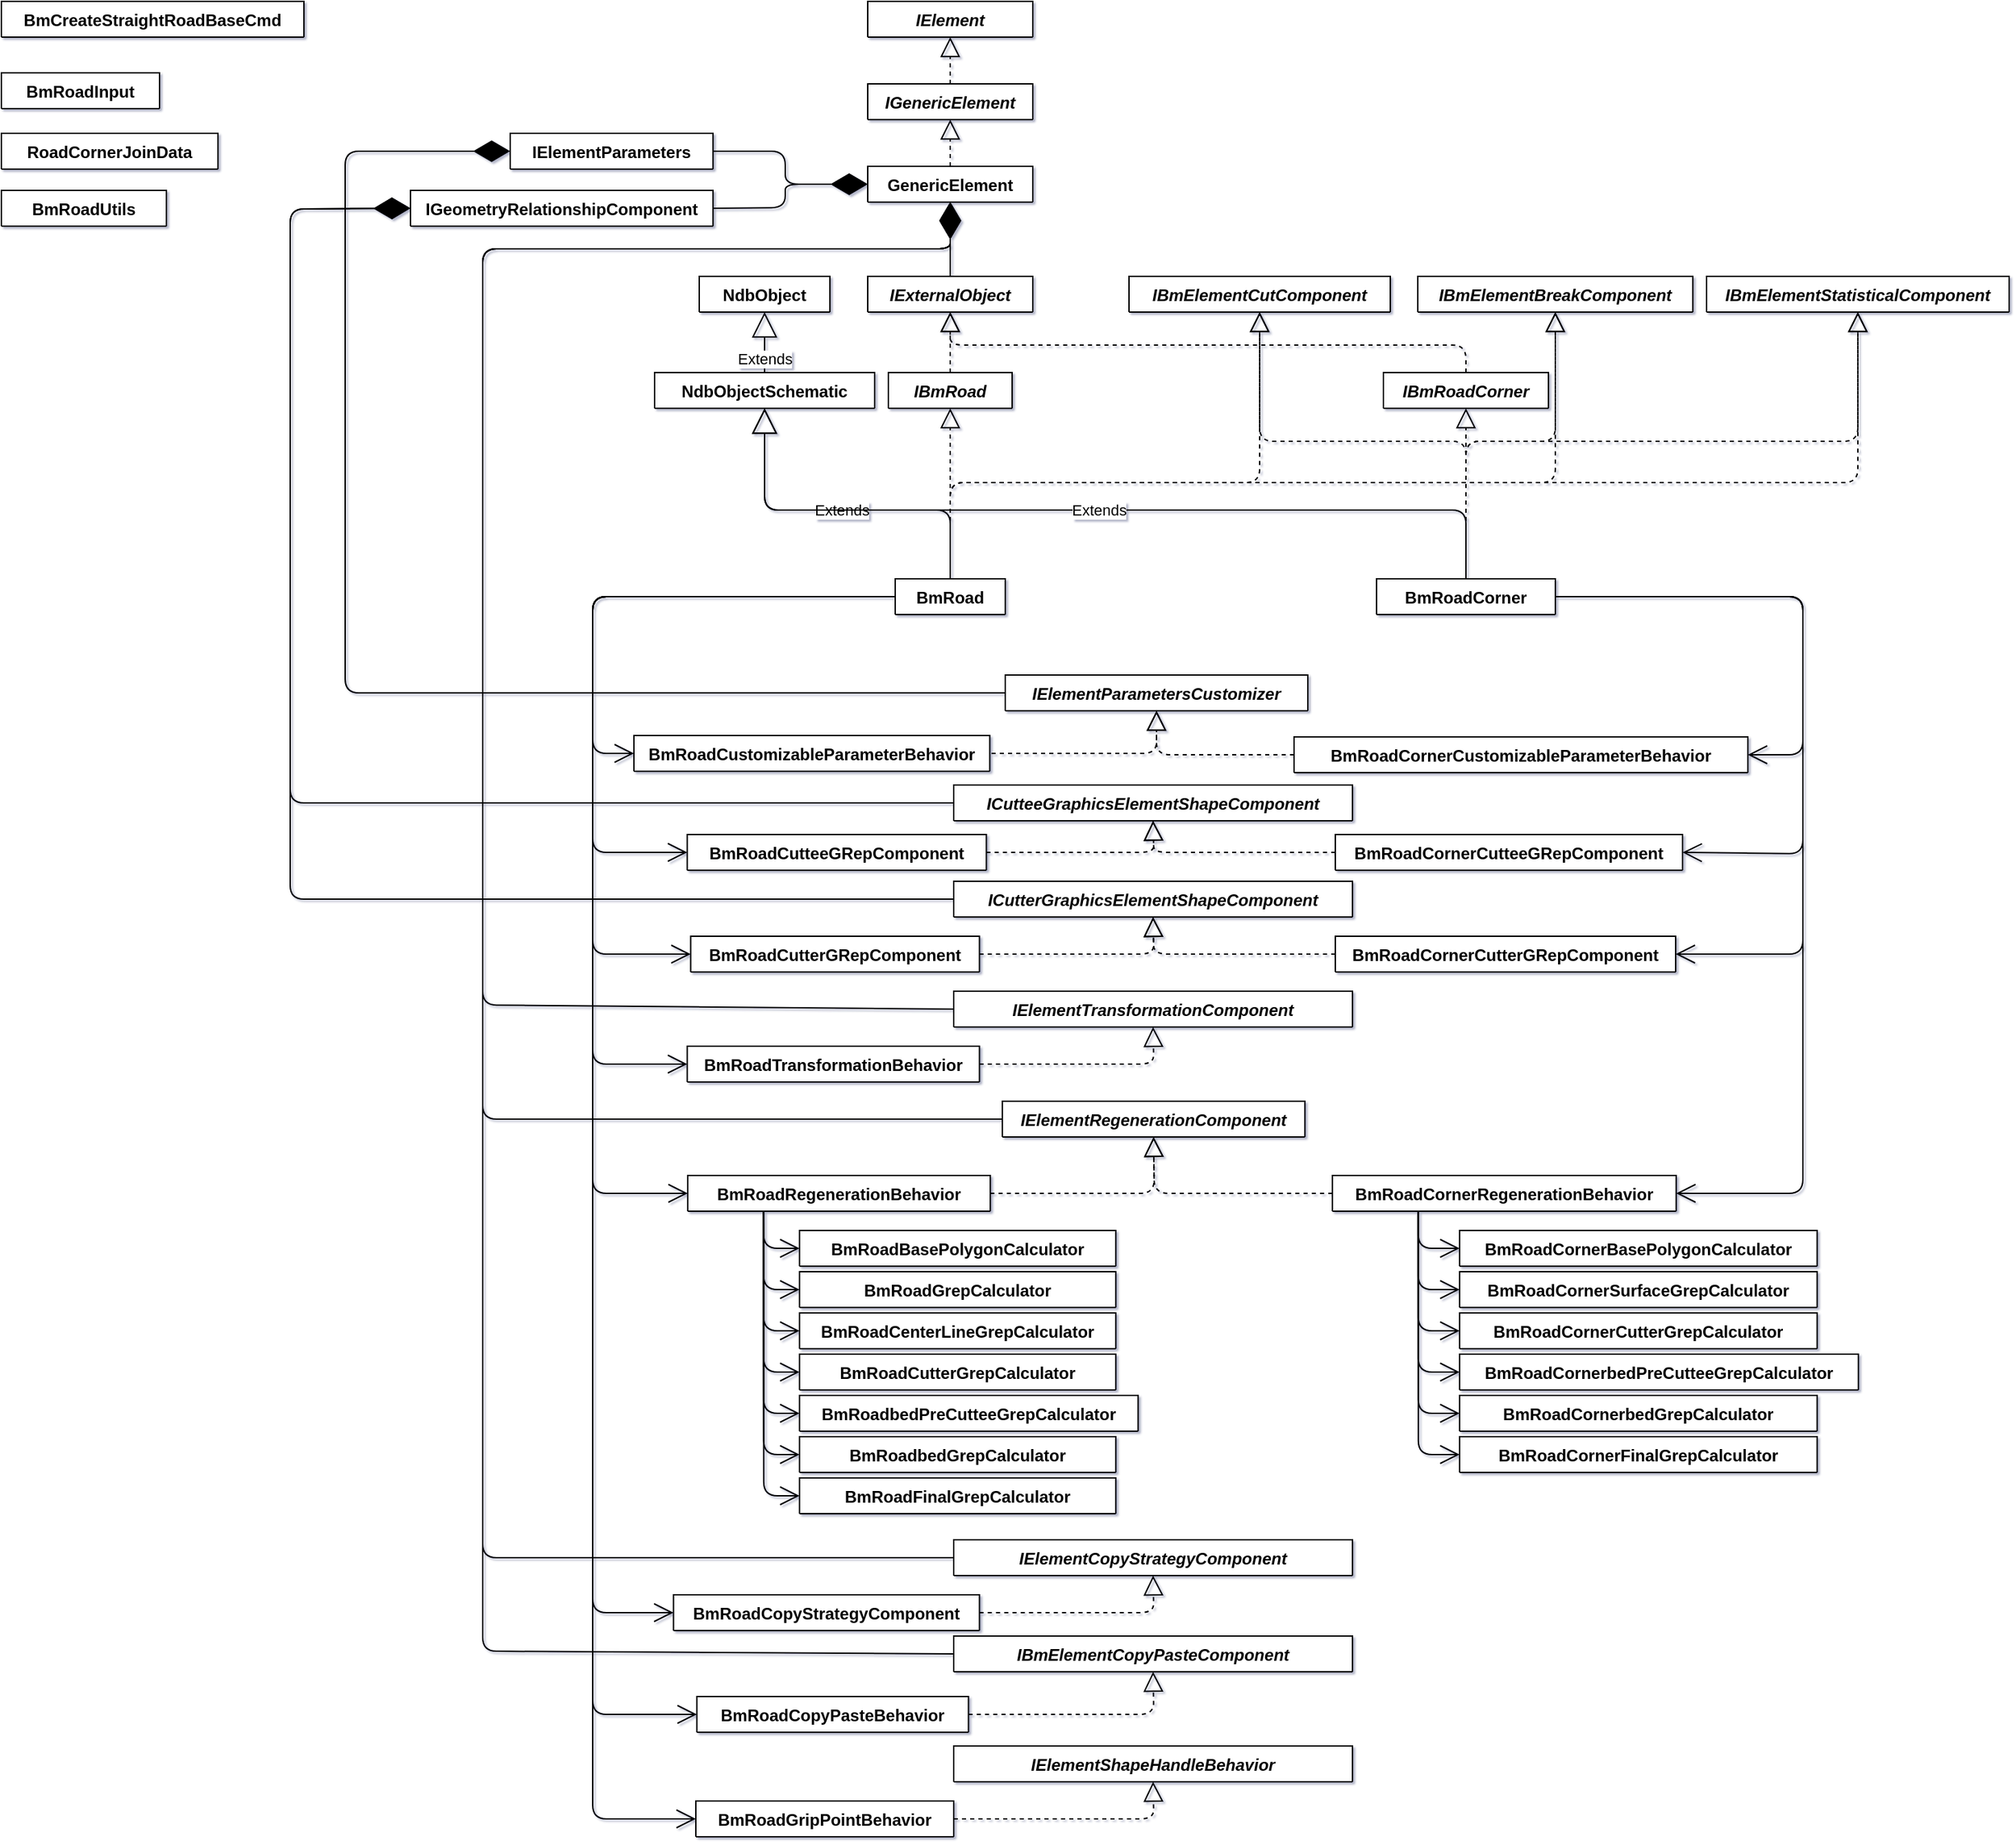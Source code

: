 <mxfile version="14.9.9" type="github" pages="2">
  <diagram id="C5RBs43oDa-KdzZeNtuy" name="Page-1">
    <mxGraphModel dx="1747" dy="1588" grid="1" gridSize="10" guides="1" tooltips="1" connect="1" arrows="0" fold="1" page="1" pageScale="1" pageWidth="827" pageHeight="1169" background="none" math="0" shadow="1">
      <root>
        <mxCell id="WIyWlLk6GJQsqaUBKTNV-0" />
        <mxCell id="WIyWlLk6GJQsqaUBKTNV-1" parent="WIyWlLk6GJQsqaUBKTNV-0" />
        <mxCell id="wGcR4Xtpk954xaqX42pS-20" value="BmCreateStraightRoadBaseCmd" style="swimlane;fontStyle=1;align=center;verticalAlign=top;childLayout=stackLayout;horizontal=1;startSize=26;horizontalStack=0;resizeParent=1;resizeParentMax=0;resizeLast=0;collapsible=1;marginBottom=0;shadow=0;sketch=0;" vertex="1" collapsed="1" parent="WIyWlLk6GJQsqaUBKTNV-1">
          <mxGeometry x="-290" y="50" width="220" height="26" as="geometry">
            <mxRectangle x="-260" y="108" width="430" height="52" as="alternateBounds" />
          </mxGeometry>
        </mxCell>
        <mxCell id="wGcR4Xtpk954xaqX42pS-23" value="+ ExecuteCommand(const CommandParameters&amp; cmdParams): OwnerPtr&lt;IAction&gt;" style="text;align=left;verticalAlign=top;spacingLeft=4;spacingRight=4;overflow=hidden;rotatable=0;points=[[0,0.5],[1,0.5]];portConstraint=eastwest;shadow=0;sketch=0;" vertex="1" parent="wGcR4Xtpk954xaqX42pS-20">
          <mxGeometry y="26" width="220" height="26" as="geometry" />
        </mxCell>
        <mxCell id="wGcR4Xtpk954xaqX42pS-29" value="BmRoad" style="swimlane;fontStyle=1;align=center;verticalAlign=top;childLayout=stackLayout;horizontal=1;startSize=26;horizontalStack=0;resizeParent=1;resizeParentMax=0;resizeLast=0;collapsible=1;marginBottom=0;shadow=0;sketch=0;" vertex="1" collapsed="1" parent="WIyWlLk6GJQsqaUBKTNV-1">
          <mxGeometry x="360" y="470" width="80" height="26" as="geometry">
            <mxRectangle x="360" y="470" width="320" height="556" as="alternateBounds" />
          </mxGeometry>
        </mxCell>
        <mxCell id="wGcR4Xtpk954xaqX42pS-30" value="- m_pOwnerElement: IElement*" style="text;strokeColor=none;fillColor=none;align=left;verticalAlign=top;spacingLeft=4;spacingRight=4;overflow=hidden;rotatable=0;points=[[0,0.5],[1,0.5]];portConstraint=eastwest;sketch=1;" vertex="1" parent="wGcR4Xtpk954xaqX42pS-29">
          <mxGeometry y="26" width="80" height="26" as="geometry" />
        </mxCell>
        <mxCell id="jKk1PB0wHjbOU2d1EmL2-29" value="- m_HostTopographyId: ElementId" style="text;strokeColor=none;fillColor=none;align=left;verticalAlign=top;spacingLeft=4;spacingRight=4;overflow=hidden;rotatable=0;points=[[0,0.5],[1,0.5]];portConstraint=eastwest;sketch=1;" vertex="1" parent="wGcR4Xtpk954xaqX42pS-29">
          <mxGeometry y="52" width="80" height="26" as="geometry" />
        </mxCell>
        <mxCell id="jKk1PB0wHjbOU2d1EmL2-43" value="- m_CornerIdAtStart: ElementId" style="text;strokeColor=none;fillColor=none;align=left;verticalAlign=top;spacingLeft=4;spacingRight=4;overflow=hidden;rotatable=0;points=[[0,0.5],[1,0.5]];portConstraint=eastwest;sketch=1;" vertex="1" parent="wGcR4Xtpk954xaqX42pS-29">
          <mxGeometry y="78" width="80" height="26" as="geometry" />
        </mxCell>
        <mxCell id="jKk1PB0wHjbOU2d1EmL2-44" value="- m_CornerIdAtEnd: ElementId" style="text;strokeColor=none;fillColor=none;align=left;verticalAlign=top;spacingLeft=4;spacingRight=4;overflow=hidden;rotatable=0;points=[[0,0.5],[1,0.5]];portConstraint=eastwest;sketch=1;" vertex="1" parent="wGcR4Xtpk954xaqX42pS-29">
          <mxGeometry y="104" width="80" height="26" as="geometry" />
        </mxCell>
        <mxCell id="jKk1PB0wHjbOU2d1EmL2-45" value="- m_CornerIdsAtMiddle: ElementId" style="text;strokeColor=none;fillColor=none;align=left;verticalAlign=top;spacingLeft=4;spacingRight=4;overflow=hidden;rotatable=0;points=[[0,0.5],[1,0.5]];portConstraint=eastwest;sketch=1;" vertex="1" parent="wGcR4Xtpk954xaqX42pS-29">
          <mxGeometry y="130" width="80" height="26" as="geometry" />
        </mxCell>
        <mxCell id="jKk1PB0wHjbOU2d1EmL2-30" value="- m_Thickness: double" style="text;strokeColor=none;fillColor=none;align=left;verticalAlign=top;spacingLeft=4;spacingRight=4;overflow=hidden;rotatable=0;points=[[0,0.5],[1,0.5]];portConstraint=eastwest;sketch=1;" vertex="1" parent="wGcR4Xtpk954xaqX42pS-29">
          <mxGeometry y="156" width="80" height="26" as="geometry" />
        </mxCell>
        <mxCell id="jKk1PB0wHjbOU2d1EmL2-31" value="- m_IsShowCenterline: bool" style="text;strokeColor=none;fillColor=none;align=left;verticalAlign=top;spacingLeft=4;spacingRight=4;overflow=hidden;rotatable=0;points=[[0,0.5],[1,0.5]];portConstraint=eastwest;sketch=1;" vertex="1" parent="wGcR4Xtpk954xaqX42pS-29">
          <mxGeometry y="182" width="80" height="26" as="geometry" />
        </mxCell>
        <mxCell id="jKk1PB0wHjbOU2d1EmL2-32" value="- m_RoadCategoryUid: UniIdentity" style="text;strokeColor=none;fillColor=none;align=left;verticalAlign=top;spacingLeft=4;spacingRight=4;overflow=hidden;rotatable=0;points=[[0,0.5],[1,0.5]];portConstraint=eastwest;sketch=1;" vertex="1" parent="wGcR4Xtpk954xaqX42pS-29">
          <mxGeometry y="208" width="80" height="26" as="geometry" />
        </mxCell>
        <mxCell id="jKk1PB0wHjbOU2d1EmL2-34" value="- m_CenterlineCategoryUid: UniIdentity" style="text;strokeColor=none;fillColor=none;align=left;verticalAlign=top;spacingLeft=4;spacingRight=4;overflow=hidden;rotatable=0;points=[[0,0.5],[1,0.5]];portConstraint=eastwest;sketch=1;" vertex="1" parent="wGcR4Xtpk954xaqX42pS-29">
          <mxGeometry y="234" width="80" height="26" as="geometry" />
        </mxCell>
        <mxCell id="jKk1PB0wHjbOU2d1EmL2-33" value="- m_RoadbedCategoryUid: UniIdentity" style="text;strokeColor=none;fillColor=none;align=left;verticalAlign=top;spacingLeft=4;spacingRight=4;overflow=hidden;rotatable=0;points=[[0,0.5],[1,0.5]];portConstraint=eastwest;sketch=1;" vertex="1" parent="wGcR4Xtpk954xaqX42pS-29">
          <mxGeometry y="260" width="80" height="26" as="geometry" />
        </mxCell>
        <mxCell id="jKk1PB0wHjbOU2d1EmL2-37" value="- m_RoadWidth: double" style="text;strokeColor=none;fillColor=none;align=left;verticalAlign=top;spacingLeft=4;spacingRight=4;overflow=hidden;rotatable=0;points=[[0,0.5],[1,0.5]];portConstraint=eastwest;sketch=1;" vertex="1" parent="wGcR4Xtpk954xaqX42pS-29">
          <mxGeometry y="286" width="80" height="26" as="geometry" />
        </mxCell>
        <mxCell id="jKk1PB0wHjbOU2d1EmL2-38" value="- m_BasePolygon: OwnerPtr&lt;IPolygon&gt;" style="text;strokeColor=none;fillColor=none;align=left;verticalAlign=top;spacingLeft=4;spacingRight=4;overflow=hidden;rotatable=0;points=[[0,0.5],[1,0.5]];portConstraint=eastwest;sketch=1;" vertex="1" parent="wGcR4Xtpk954xaqX42pS-29">
          <mxGeometry y="312" width="80" height="26" as="geometry" />
        </mxCell>
        <mxCell id="jKk1PB0wHjbOU2d1EmL2-39" value="- m_RoadGrep: OwnerPtr&lt;IGraphicsElementShape&gt;" style="text;strokeColor=none;fillColor=none;align=left;verticalAlign=top;spacingLeft=4;spacingRight=4;overflow=hidden;rotatable=0;points=[[0,0.5],[1,0.5]];portConstraint=eastwest;sketch=1;" vertex="1" parent="wGcR4Xtpk954xaqX42pS-29">
          <mxGeometry y="338" width="80" height="26" as="geometry" />
        </mxCell>
        <mxCell id="jKk1PB0wHjbOU2d1EmL2-36" value="- m_CenterLineGrep: OwnerPtr&lt;IGraphicsElementShape&gt;" style="text;strokeColor=none;fillColor=none;align=left;verticalAlign=top;spacingLeft=4;spacingRight=4;overflow=hidden;rotatable=0;points=[[0,0.5],[1,0.5]];portConstraint=eastwest;sketch=1;" vertex="1" parent="wGcR4Xtpk954xaqX42pS-29">
          <mxGeometry y="364" width="80" height="26" as="geometry" />
        </mxCell>
        <mxCell id="jKk1PB0wHjbOU2d1EmL2-42" value="- m_CutterGrep: OwnerPtr&lt;IGraphicsElementShape&gt;" style="text;strokeColor=none;fillColor=none;align=left;verticalAlign=top;spacingLeft=4;spacingRight=4;overflow=hidden;rotatable=0;points=[[0,0.5],[1,0.5]];portConstraint=eastwest;sketch=1;" vertex="1" parent="wGcR4Xtpk954xaqX42pS-29">
          <mxGeometry y="390" width="80" height="26" as="geometry" />
        </mxCell>
        <mxCell id="jKk1PB0wHjbOU2d1EmL2-41" value="- m_RoadbedPreCutteeGrep: OwnerPtr&lt;IGraphicsElementShape&gt;" style="text;strokeColor=none;fillColor=none;align=left;verticalAlign=top;spacingLeft=4;spacingRight=4;overflow=hidden;rotatable=0;points=[[0,0.5],[1,0.5]];portConstraint=eastwest;sketch=1;" vertex="1" parent="wGcR4Xtpk954xaqX42pS-29">
          <mxGeometry y="416" width="80" height="26" as="geometry" />
        </mxCell>
        <mxCell id="jKk1PB0wHjbOU2d1EmL2-40" value="- m_RoadbedGrep: OwnerPtr&lt;IGraphicsElementShape&gt;" style="text;strokeColor=none;fillColor=none;align=left;verticalAlign=top;spacingLeft=4;spacingRight=4;overflow=hidden;rotatable=0;points=[[0,0.5],[1,0.5]];portConstraint=eastwest;sketch=1;" vertex="1" parent="wGcR4Xtpk954xaqX42pS-29">
          <mxGeometry y="442" width="80" height="26" as="geometry" />
        </mxCell>
        <mxCell id="jKk1PB0wHjbOU2d1EmL2-35" value="- m_JoinedGrep: OwnerPtr&lt;IGraphicsElementShape&gt;" style="text;strokeColor=none;fillColor=none;align=left;verticalAlign=top;spacingLeft=4;spacingRight=4;overflow=hidden;rotatable=0;points=[[0,0.5],[1,0.5]];portConstraint=eastwest;sketch=1;" vertex="1" parent="wGcR4Xtpk954xaqX42pS-29">
          <mxGeometry y="468" width="80" height="26" as="geometry" />
        </mxCell>
        <mxCell id="wGcR4Xtpk954xaqX42pS-31" value="" style="line;strokeWidth=1;fillColor=none;align=left;verticalAlign=middle;spacingTop=-1;spacingLeft=3;spacingRight=3;rotatable=0;labelPosition=right;points=[];portConstraint=eastwest;sketch=1;" vertex="1" parent="wGcR4Xtpk954xaqX42pS-29">
          <mxGeometry y="494" width="80" height="8" as="geometry" />
        </mxCell>
        <mxCell id="wGcR4Xtpk954xaqX42pS-32" value="+ CreateTempRoad(const BmRoadInput&amp; input): BmRoad*" style="text;strokeColor=none;fillColor=none;align=left;verticalAlign=top;spacingLeft=4;spacingRight=4;overflow=hidden;rotatable=0;points=[[0,0.5],[1,0.5]];portConstraint=eastwest;sketch=1;fontStyle=4" vertex="1" parent="wGcR4Xtpk954xaqX42pS-29">
          <mxGeometry y="502" width="80" height="28" as="geometry" />
        </mxCell>
        <mxCell id="LjrSg84MtGzsD2wyEDSA-0" value="+ Create(const BmRoadInput&amp; input): BmRoad*" style="text;strokeColor=none;fillColor=none;align=left;verticalAlign=top;spacingLeft=4;spacingRight=4;overflow=hidden;rotatable=0;points=[[0,0.5],[1,0.5]];portConstraint=eastwest;sketch=1;fontStyle=4" vertex="1" parent="wGcR4Xtpk954xaqX42pS-29">
          <mxGeometry y="530" width="80" height="26" as="geometry" />
        </mxCell>
        <mxCell id="jKk1PB0wHjbOU2d1EmL2-0" value="IBmRoad" style="swimlane;fontStyle=3;align=center;verticalAlign=top;childLayout=stackLayout;horizontal=1;startSize=26;horizontalStack=0;resizeParent=1;resizeParentMax=0;resizeLast=0;collapsible=1;marginBottom=0;shadow=0;sketch=0;" vertex="1" collapsed="1" parent="WIyWlLk6GJQsqaUBKTNV-1">
          <mxGeometry x="355" y="320" width="90" height="26" as="geometry">
            <mxRectangle x="355" y="320" width="270" height="90" as="alternateBounds" />
          </mxGeometry>
        </mxCell>
        <mxCell id="jKk1PB0wHjbOU2d1EmL2-2" value="" style="line;strokeWidth=1;fillColor=none;align=left;verticalAlign=middle;spacingTop=-1;spacingLeft=3;spacingRight=3;rotatable=0;labelPosition=right;points=[];portConstraint=eastwest;sketch=1;" vertex="1" parent="jKk1PB0wHjbOU2d1EmL2-0">
          <mxGeometry y="26" width="90" height="8" as="geometry" />
        </mxCell>
        <mxCell id="jKk1PB0wHjbOU2d1EmL2-3" value="+ Create(const BmRoadInput&amp; input): BmRoad*" style="text;strokeColor=none;fillColor=none;align=left;verticalAlign=top;spacingLeft=4;spacingRight=4;overflow=hidden;rotatable=0;points=[[0,0.5],[1,0.5]];portConstraint=eastwest;fontStyle=4;sketch=1;" vertex="1" parent="jKk1PB0wHjbOU2d1EmL2-0">
          <mxGeometry y="34" width="90" height="26" as="geometry" />
        </mxCell>
        <mxCell id="jKk1PB0wHjbOU2d1EmL2-9" value="+ GetImplementationUid(): UniIdentity" style="text;strokeColor=none;fillColor=none;align=left;verticalAlign=top;spacingLeft=4;spacingRight=4;overflow=hidden;rotatable=0;points=[[0,0.5],[1,0.5]];portConstraint=eastwest;fontStyle=4;sketch=1;" vertex="1" parent="jKk1PB0wHjbOU2d1EmL2-0">
          <mxGeometry y="60" width="90" height="30" as="geometry" />
        </mxCell>
        <mxCell id="jKk1PB0wHjbOU2d1EmL2-4" value="" style="endArrow=block;dashed=1;endFill=0;endSize=12;html=1;exitX=0.5;exitY=0;exitDx=0;exitDy=0;entryX=0.5;entryY=1;entryDx=0;entryDy=0;shadow=0;sketch=0;" edge="1" parent="WIyWlLk6GJQsqaUBKTNV-1" source="wGcR4Xtpk954xaqX42pS-29" target="jKk1PB0wHjbOU2d1EmL2-0">
          <mxGeometry width="160" relative="1" as="geometry">
            <mxPoint x="120" y="480" as="sourcePoint" />
            <mxPoint x="390" y="420" as="targetPoint" />
          </mxGeometry>
        </mxCell>
        <mxCell id="jKk1PB0wHjbOU2d1EmL2-5" value="IExternalObject" style="swimlane;fontStyle=3;align=center;verticalAlign=top;childLayout=stackLayout;horizontal=1;startSize=26;horizontalStack=0;resizeParent=1;resizeParentMax=0;resizeLast=0;collapsible=1;marginBottom=0;shadow=0;sketch=0;" vertex="1" collapsed="1" parent="WIyWlLk6GJQsqaUBKTNV-1">
          <mxGeometry x="340" y="250" width="120" height="26" as="geometry">
            <mxRectangle x="340" y="250" width="120" height="34" as="alternateBounds" />
          </mxGeometry>
        </mxCell>
        <mxCell id="jKk1PB0wHjbOU2d1EmL2-7" value="" style="line;strokeWidth=1;fillColor=none;align=left;verticalAlign=middle;spacingTop=-1;spacingLeft=3;spacingRight=3;rotatable=0;labelPosition=right;points=[];portConstraint=eastwest;sketch=1;" vertex="1" parent="jKk1PB0wHjbOU2d1EmL2-5">
          <mxGeometry y="26" width="120" height="8" as="geometry" />
        </mxCell>
        <mxCell id="jKk1PB0wHjbOU2d1EmL2-10" value="" style="endArrow=block;dashed=1;endFill=0;endSize=12;html=1;entryX=0.5;entryY=1;entryDx=0;entryDy=0;exitX=0.5;exitY=0;exitDx=0;exitDy=0;shadow=0;sketch=0;" edge="1" parent="WIyWlLk6GJQsqaUBKTNV-1" source="jKk1PB0wHjbOU2d1EmL2-0" target="jKk1PB0wHjbOU2d1EmL2-5">
          <mxGeometry width="160" relative="1" as="geometry">
            <mxPoint x="140" y="350" as="sourcePoint" />
            <mxPoint x="300" y="350" as="targetPoint" />
          </mxGeometry>
        </mxCell>
        <mxCell id="jKk1PB0wHjbOU2d1EmL2-12" value="NdbObjectSchematic" style="swimlane;fontStyle=1;align=center;verticalAlign=top;childLayout=stackLayout;horizontal=1;startSize=26;horizontalStack=0;resizeParent=1;resizeParentMax=0;resizeLast=0;collapsible=1;marginBottom=0;shadow=0;sketch=0;" vertex="1" collapsed="1" parent="WIyWlLk6GJQsqaUBKTNV-1">
          <mxGeometry x="185" y="320" width="160" height="26" as="geometry">
            <mxRectangle x="340" y="300" width="340" height="34" as="alternateBounds" />
          </mxGeometry>
        </mxCell>
        <mxCell id="jKk1PB0wHjbOU2d1EmL2-13" value="" style="line;strokeWidth=1;fillColor=none;align=left;verticalAlign=middle;spacingTop=-1;spacingLeft=3;spacingRight=3;rotatable=0;labelPosition=right;points=[];portConstraint=eastwest;sketch=1;" vertex="1" parent="jKk1PB0wHjbOU2d1EmL2-12">
          <mxGeometry y="26" width="160" height="8" as="geometry" />
        </mxCell>
        <mxCell id="jKk1PB0wHjbOU2d1EmL2-14" value="Extends" style="endArrow=block;endSize=16;endFill=0;html=1;entryX=0.5;entryY=1;entryDx=0;entryDy=0;exitX=0.5;exitY=0;exitDx=0;exitDy=0;shadow=0;sketch=0;" edge="1" parent="WIyWlLk6GJQsqaUBKTNV-1" source="wGcR4Xtpk954xaqX42pS-29" target="jKk1PB0wHjbOU2d1EmL2-12">
          <mxGeometry width="160" relative="1" as="geometry">
            <mxPoint x="360" y="413" as="sourcePoint" />
            <mxPoint x="290" y="480" as="targetPoint" />
            <Array as="points">
              <mxPoint x="400" y="420" />
              <mxPoint x="265" y="420" />
            </Array>
          </mxGeometry>
        </mxCell>
        <mxCell id="jKk1PB0wHjbOU2d1EmL2-15" value="NdbObject" style="swimlane;fontStyle=1;align=center;verticalAlign=top;childLayout=stackLayout;horizontal=1;startSize=26;horizontalStack=0;resizeParent=1;resizeParentMax=0;resizeLast=0;collapsible=1;marginBottom=0;shadow=0;sketch=0;" vertex="1" collapsed="1" parent="WIyWlLk6GJQsqaUBKTNV-1">
          <mxGeometry x="217.5" y="250" width="95" height="26" as="geometry">
            <mxRectangle x="217.5" y="250" width="172.5" height="34" as="alternateBounds" />
          </mxGeometry>
        </mxCell>
        <mxCell id="jKk1PB0wHjbOU2d1EmL2-16" value="" style="line;strokeWidth=1;fillColor=none;align=left;verticalAlign=middle;spacingTop=-1;spacingLeft=3;spacingRight=3;rotatable=0;labelPosition=right;points=[];portConstraint=eastwest;sketch=1;" vertex="1" parent="jKk1PB0wHjbOU2d1EmL2-15">
          <mxGeometry y="26" width="95" height="8" as="geometry" />
        </mxCell>
        <mxCell id="jKk1PB0wHjbOU2d1EmL2-17" value="Extends" style="endArrow=block;endSize=16;endFill=0;html=1;entryX=0.5;entryY=1;entryDx=0;entryDy=0;exitX=0.5;exitY=0;exitDx=0;exitDy=0;shadow=0;sketch=0;" edge="1" parent="WIyWlLk6GJQsqaUBKTNV-1" source="jKk1PB0wHjbOU2d1EmL2-12" target="jKk1PB0wHjbOU2d1EmL2-15">
          <mxGeometry x="-0.545" width="160" relative="1" as="geometry">
            <mxPoint x="90" y="430" as="sourcePoint" />
            <mxPoint x="250" y="430" as="targetPoint" />
            <mxPoint as="offset" />
          </mxGeometry>
        </mxCell>
        <mxCell id="jKk1PB0wHjbOU2d1EmL2-20" value="IBmElementCutComponent" style="swimlane;fontStyle=3;align=center;verticalAlign=top;childLayout=stackLayout;horizontal=1;startSize=26;horizontalStack=0;resizeParent=1;resizeParentMax=0;resizeLast=0;collapsible=1;marginBottom=0;shadow=0;sketch=0;" vertex="1" collapsed="1" parent="WIyWlLk6GJQsqaUBKTNV-1">
          <mxGeometry x="530" y="250" width="190" height="26" as="geometry">
            <mxRectangle x="470" y="250" width="190" height="34" as="alternateBounds" />
          </mxGeometry>
        </mxCell>
        <mxCell id="jKk1PB0wHjbOU2d1EmL2-21" value="" style="line;strokeWidth=1;fillColor=none;align=left;verticalAlign=middle;spacingTop=-1;spacingLeft=3;spacingRight=3;rotatable=0;labelPosition=right;points=[];portConstraint=eastwest;sketch=1;" vertex="1" parent="jKk1PB0wHjbOU2d1EmL2-20">
          <mxGeometry y="26" width="190" height="8" as="geometry" />
        </mxCell>
        <mxCell id="jKk1PB0wHjbOU2d1EmL2-22" value="IBmElementStatisticalComponent" style="swimlane;fontStyle=3;align=center;verticalAlign=top;childLayout=stackLayout;horizontal=1;startSize=26;horizontalStack=0;resizeParent=1;resizeParentMax=0;resizeLast=0;collapsible=1;marginBottom=0;shadow=0;sketch=0;" vertex="1" collapsed="1" parent="WIyWlLk6GJQsqaUBKTNV-1">
          <mxGeometry x="950" y="250" width="220" height="26" as="geometry">
            <mxRectangle x="340" y="250" width="340" height="34" as="alternateBounds" />
          </mxGeometry>
        </mxCell>
        <mxCell id="jKk1PB0wHjbOU2d1EmL2-23" value="" style="line;strokeWidth=1;fillColor=none;align=left;verticalAlign=middle;spacingTop=-1;spacingLeft=3;spacingRight=3;rotatable=0;labelPosition=right;points=[];portConstraint=eastwest;sketch=1;" vertex="1" parent="jKk1PB0wHjbOU2d1EmL2-22">
          <mxGeometry y="26" width="220" height="8" as="geometry" />
        </mxCell>
        <mxCell id="jKk1PB0wHjbOU2d1EmL2-24" value="IBmElementBreakComponent" style="swimlane;fontStyle=3;align=center;verticalAlign=top;childLayout=stackLayout;horizontal=1;startSize=26;horizontalStack=0;resizeParent=1;resizeParentMax=0;resizeLast=0;collapsible=1;marginBottom=0;shadow=0;sketch=0;" vertex="1" collapsed="1" parent="WIyWlLk6GJQsqaUBKTNV-1">
          <mxGeometry x="740" y="250" width="200" height="26" as="geometry">
            <mxRectangle x="340" y="250" width="340" height="34" as="alternateBounds" />
          </mxGeometry>
        </mxCell>
        <mxCell id="jKk1PB0wHjbOU2d1EmL2-25" value="" style="line;strokeWidth=1;fillColor=none;align=left;verticalAlign=middle;spacingTop=-1;spacingLeft=3;spacingRight=3;rotatable=0;labelPosition=right;points=[];portConstraint=eastwest;sketch=1;" vertex="1" parent="jKk1PB0wHjbOU2d1EmL2-24">
          <mxGeometry y="26" width="200" height="8" as="geometry" />
        </mxCell>
        <mxCell id="jKk1PB0wHjbOU2d1EmL2-26" value="" style="endArrow=block;dashed=1;endFill=0;endSize=12;html=1;entryX=0.5;entryY=1;entryDx=0;entryDy=0;exitX=0.5;exitY=0;exitDx=0;exitDy=0;shadow=0;sketch=0;" edge="1" parent="WIyWlLk6GJQsqaUBKTNV-1" source="wGcR4Xtpk954xaqX42pS-29" target="jKk1PB0wHjbOU2d1EmL2-20">
          <mxGeometry width="160" relative="1" as="geometry">
            <mxPoint x="520" y="380" as="sourcePoint" />
            <mxPoint x="680" y="380" as="targetPoint" />
            <Array as="points">
              <mxPoint x="400" y="400" />
              <mxPoint x="625" y="400" />
            </Array>
          </mxGeometry>
        </mxCell>
        <mxCell id="jKk1PB0wHjbOU2d1EmL2-27" value="" style="endArrow=block;dashed=1;endFill=0;endSize=12;html=1;entryX=0.5;entryY=1;entryDx=0;entryDy=0;exitX=0.5;exitY=0;exitDx=0;exitDy=0;shadow=0;sketch=0;" edge="1" parent="WIyWlLk6GJQsqaUBKTNV-1" source="wGcR4Xtpk954xaqX42pS-29" target="jKk1PB0wHjbOU2d1EmL2-24">
          <mxGeometry width="160" relative="1" as="geometry">
            <mxPoint x="413.5" y="420" as="sourcePoint" />
            <mxPoint x="578.5" y="276.0" as="targetPoint" />
            <Array as="points">
              <mxPoint x="400" y="400" />
              <mxPoint x="840" y="400" />
            </Array>
          </mxGeometry>
        </mxCell>
        <mxCell id="jKk1PB0wHjbOU2d1EmL2-28" value="" style="endArrow=block;dashed=1;endFill=0;endSize=12;html=1;entryX=0.5;entryY=1;entryDx=0;entryDy=0;exitX=0.5;exitY=0;exitDx=0;exitDy=0;shadow=0;sketch=0;" edge="1" parent="WIyWlLk6GJQsqaUBKTNV-1" source="wGcR4Xtpk954xaqX42pS-29" target="jKk1PB0wHjbOU2d1EmL2-22">
          <mxGeometry width="160" relative="1" as="geometry">
            <mxPoint x="820" y="400" as="sourcePoint" />
            <mxPoint x="980" y="400" as="targetPoint" />
            <Array as="points">
              <mxPoint x="400" y="400" />
              <mxPoint x="1060" y="400" />
            </Array>
          </mxGeometry>
        </mxCell>
        <mxCell id="jKk1PB0wHjbOU2d1EmL2-46" value="IGenericElement" style="swimlane;fontStyle=3;align=center;verticalAlign=top;childLayout=stackLayout;horizontal=1;startSize=26;horizontalStack=0;resizeParent=1;resizeParentMax=0;resizeLast=0;collapsible=1;marginBottom=0;shadow=0;sketch=0;" vertex="1" collapsed="1" parent="WIyWlLk6GJQsqaUBKTNV-1">
          <mxGeometry x="340" y="110" width="120" height="26" as="geometry">
            <mxRectangle x="340" y="250" width="120" height="34" as="alternateBounds" />
          </mxGeometry>
        </mxCell>
        <mxCell id="jKk1PB0wHjbOU2d1EmL2-47" value="" style="line;strokeWidth=1;fillColor=none;align=left;verticalAlign=middle;spacingTop=-1;spacingLeft=3;spacingRight=3;rotatable=0;labelPosition=right;points=[];portConstraint=eastwest;sketch=1;" vertex="1" parent="jKk1PB0wHjbOU2d1EmL2-46">
          <mxGeometry y="26" width="120" height="8" as="geometry" />
        </mxCell>
        <mxCell id="jKk1PB0wHjbOU2d1EmL2-48" value="IElement" style="swimlane;fontStyle=3;align=center;verticalAlign=top;childLayout=stackLayout;horizontal=1;startSize=26;horizontalStack=0;resizeParent=1;resizeParentMax=0;resizeLast=0;collapsible=1;marginBottom=0;shadow=0;sketch=0;" vertex="1" collapsed="1" parent="WIyWlLk6GJQsqaUBKTNV-1">
          <mxGeometry x="340" y="50" width="120" height="26" as="geometry">
            <mxRectangle x="340" y="250" width="120" height="34" as="alternateBounds" />
          </mxGeometry>
        </mxCell>
        <mxCell id="jKk1PB0wHjbOU2d1EmL2-49" value="" style="line;strokeWidth=1;fillColor=none;align=left;verticalAlign=middle;spacingTop=-1;spacingLeft=3;spacingRight=3;rotatable=0;labelPosition=right;points=[];portConstraint=eastwest;sketch=1;" vertex="1" parent="jKk1PB0wHjbOU2d1EmL2-48">
          <mxGeometry y="26" width="120" height="8" as="geometry" />
        </mxCell>
        <mxCell id="jKk1PB0wHjbOU2d1EmL2-50" value="" style="endArrow=block;dashed=1;endFill=0;endSize=12;html=1;entryX=0.5;entryY=1;entryDx=0;entryDy=0;exitX=0.5;exitY=0;exitDx=0;exitDy=0;shadow=0;sketch=0;" edge="1" parent="WIyWlLk6GJQsqaUBKTNV-1" source="jKk1PB0wHjbOU2d1EmL2-46" target="jKk1PB0wHjbOU2d1EmL2-48">
          <mxGeometry width="160" relative="1" as="geometry">
            <mxPoint x="490" y="90" as="sourcePoint" />
            <mxPoint x="650" y="90" as="targetPoint" />
          </mxGeometry>
        </mxCell>
        <mxCell id="jKk1PB0wHjbOU2d1EmL2-51" value="GenericElement" style="swimlane;fontStyle=1;align=center;verticalAlign=top;childLayout=stackLayout;horizontal=1;startSize=26;horizontalStack=0;resizeParent=1;resizeParentMax=0;resizeLast=0;collapsible=1;marginBottom=0;shadow=0;sketch=0;" vertex="1" collapsed="1" parent="WIyWlLk6GJQsqaUBKTNV-1">
          <mxGeometry x="340" y="170" width="120" height="26" as="geometry">
            <mxRectangle x="340" y="250" width="120" height="34" as="alternateBounds" />
          </mxGeometry>
        </mxCell>
        <mxCell id="jKk1PB0wHjbOU2d1EmL2-52" value="" style="line;strokeWidth=1;fillColor=none;align=left;verticalAlign=middle;spacingTop=-1;spacingLeft=3;spacingRight=3;rotatable=0;labelPosition=right;points=[];portConstraint=eastwest;sketch=1;" vertex="1" parent="jKk1PB0wHjbOU2d1EmL2-51">
          <mxGeometry y="26" width="120" height="8" as="geometry" />
        </mxCell>
        <mxCell id="jKk1PB0wHjbOU2d1EmL2-53" value="" style="endArrow=block;dashed=1;endFill=0;endSize=12;html=1;exitX=0.5;exitY=0;exitDx=0;exitDy=0;entryX=0.5;entryY=1;entryDx=0;entryDy=0;shadow=0;sketch=0;" edge="1" parent="WIyWlLk6GJQsqaUBKTNV-1" source="jKk1PB0wHjbOU2d1EmL2-51" target="jKk1PB0wHjbOU2d1EmL2-46">
          <mxGeometry width="160" relative="1" as="geometry">
            <mxPoint x="460" y="150" as="sourcePoint" />
            <mxPoint x="620" y="150" as="targetPoint" />
          </mxGeometry>
        </mxCell>
        <mxCell id="LjrSg84MtGzsD2wyEDSA-1" value="BmRoadInput" style="swimlane;fontStyle=1;align=center;verticalAlign=top;childLayout=stackLayout;horizontal=1;startSize=26;horizontalStack=0;resizeParent=1;resizeParentMax=0;resizeLast=0;collapsible=1;marginBottom=0;shadow=0;sketch=0;" vertex="1" collapsed="1" parent="WIyWlLk6GJQsqaUBKTNV-1">
          <mxGeometry x="-290" y="102" width="115" height="26" as="geometry">
            <mxRectangle x="740" y="460" width="240" height="200" as="alternateBounds" />
          </mxGeometry>
        </mxCell>
        <mxCell id="LjrSg84MtGzsD2wyEDSA-5" value="+&amp;nbsp;&lt;span&gt;IDocument* Doc&lt;/span&gt;&lt;br&gt;&lt;div&gt;+ ElementId TypeId&lt;/div&gt;&lt;div&gt;&lt;span&gt;+ ElementId HostTopographyId&lt;/span&gt;&lt;/div&gt;&lt;div&gt;&lt;span&gt;+ ElementId AssociatedPlaneId&lt;/span&gt;&lt;/div&gt;&lt;div&gt;&lt;span&gt;+ double StartOffset&lt;/span&gt;&lt;/div&gt;&lt;div&gt;&lt;span&gt;+ double EndOffset&lt;/span&gt;&lt;/div&gt;&lt;div&gt;&lt;span&gt;+&lt;/span&gt;&lt;span&gt;&amp;nbsp;std::vector&amp;lt;Vector3d&amp;gt; PositionPoints&lt;/span&gt;&lt;/div&gt;&lt;div&gt;&lt;span&gt;+ double TurningRadius&lt;/span&gt;&lt;/div&gt;&lt;div&gt;&lt;span&gt;+ bool IsShowCenterLine&lt;/span&gt;&lt;/div&gt;&lt;div&gt;&lt;span&gt;+ double RoadThickness&lt;/span&gt;&lt;/div&gt;&lt;div&gt;&lt;span&gt;+ double RoadWidth&lt;/span&gt;&lt;/div&gt;&lt;div&gt;&lt;span&gt;+ UniIdentity RoadMaterialUid&lt;/span&gt;&lt;/div&gt;" style="text;strokeColor=none;fillColor=none;align=left;verticalAlign=top;spacingLeft=4;spacingRight=4;overflow=hidden;rotatable=0;points=[[0,0.5],[1,0.5]];portConstraint=eastwest;startSize=26;opacity=90;html=1;sketch=1;" vertex="1" parent="LjrSg84MtGzsD2wyEDSA-1">
          <mxGeometry y="26" width="115" height="174" as="geometry" />
        </mxCell>
        <mxCell id="LjrSg84MtGzsD2wyEDSA-3" value="RoadCornerJoinData" style="swimlane;fontStyle=1;align=center;verticalAlign=top;childLayout=stackLayout;horizontal=1;startSize=26;horizontalStack=0;resizeParent=1;resizeParentMax=0;resizeLast=0;collapsible=1;marginBottom=0;shadow=0;sketch=0;" vertex="1" collapsed="1" parent="WIyWlLk6GJQsqaUBKTNV-1">
          <mxGeometry x="-290" y="146" width="157.5" height="26" as="geometry">
            <mxRectangle x="760" y="690" width="180" height="140" as="alternateBounds" />
          </mxGeometry>
        </mxCell>
        <mxCell id="LjrSg84MtGzsD2wyEDSA-6" value="&lt;div&gt;+ ElementId AttachingElementId&lt;/div&gt;&lt;div&gt;+ JoinPosition&amp;nbsp; &amp;nbsp;AttachingPosition&lt;/div&gt;&lt;div&gt;+ ElementId AttachedElementId&lt;/div&gt;&lt;div&gt;+ JoinPosition&amp;nbsp; &amp;nbsp;AttachedPosition&lt;/div&gt;&lt;div&gt;+ double TurningRadius&lt;/div&gt;&lt;div&gt;+ double Thickness&lt;/div&gt;&lt;div&gt;+ UniIdentity RoadCategoryUid&lt;/div&gt;" style="text;strokeColor=none;fillColor=none;align=left;verticalAlign=top;spacingLeft=4;spacingRight=4;overflow=hidden;rotatable=0;points=[[0,0.5],[1,0.5]];portConstraint=eastwest;startSize=26;opacity=90;html=1;sketch=1;" vertex="1" parent="LjrSg84MtGzsD2wyEDSA-3">
          <mxGeometry y="26" width="157.5" height="114" as="geometry" />
        </mxCell>
        <mxCell id="LjrSg84MtGzsD2wyEDSA-7" value="BmRoadUtils" style="swimlane;fontStyle=1;align=center;verticalAlign=top;childLayout=stackLayout;horizontal=1;startSize=26;horizontalStack=0;resizeParent=1;resizeParentMax=0;resizeLast=0;collapsible=1;marginBottom=0;shadow=0;sketch=0;" vertex="1" collapsed="1" parent="WIyWlLk6GJQsqaUBKTNV-1">
          <mxGeometry x="-290" y="187.5" width="120" height="26" as="geometry">
            <mxRectangle x="638.75" y="571.5" width="240" height="40" as="alternateBounds" />
          </mxGeometry>
        </mxCell>
        <mxCell id="LjrSg84MtGzsD2wyEDSA-9" value="BmRoadRegenerationBehavior" style="swimlane;fontStyle=1;align=center;verticalAlign=top;childLayout=stackLayout;horizontal=1;startSize=26;horizontalStack=0;resizeParent=1;resizeParentMax=0;resizeLast=0;collapsible=1;marginBottom=0;shadow=0;sketch=0;" vertex="1" collapsed="1" parent="WIyWlLk6GJQsqaUBKTNV-1">
          <mxGeometry x="209.13" y="904" width="220" height="26" as="geometry">
            <mxRectangle x="860" y="530" width="360" height="52" as="alternateBounds" />
          </mxGeometry>
        </mxCell>
        <mxCell id="ptSxgdbk7tvU8R89g8bU-36" value="BmRoadRegenerationBehavior" style="swimlane;fontStyle=1;align=center;verticalAlign=top;childLayout=stackLayout;horizontal=1;startSize=26;horizontalStack=0;resizeParent=1;resizeParentMax=0;resizeLast=0;collapsible=1;marginBottom=0;shadow=0;sketch=0;" vertex="1" collapsed="1" parent="LjrSg84MtGzsD2wyEDSA-9">
          <mxGeometry y="26" width="220" height="26" as="geometry">
            <mxRectangle x="860" y="530" width="360" height="52" as="alternateBounds" />
          </mxGeometry>
        </mxCell>
        <mxCell id="ptSxgdbk7tvU8R89g8bU-37" value="+ void GetCalculators(ICalculatorCollection* calculators) const" style="text;strokeColor=none;fillColor=none;align=left;verticalAlign=top;spacingLeft=4;spacingRight=4;overflow=hidden;rotatable=0;points=[[0,0.5],[1,0.5]];portConstraint=eastwest;startSize=26;opacity=90;html=1;sketch=1;" vertex="1" parent="ptSxgdbk7tvU8R89g8bU-36">
          <mxGeometry y="26" width="220" height="26" as="geometry" />
        </mxCell>
        <mxCell id="LjrSg84MtGzsD2wyEDSA-15" value="+ void GetCalculators(ICalculatorCollection* calculators) const" style="text;strokeColor=none;fillColor=none;align=left;verticalAlign=top;spacingLeft=4;spacingRight=4;overflow=hidden;rotatable=0;points=[[0,0.5],[1,0.5]];portConstraint=eastwest;startSize=26;opacity=90;html=1;sketch=1;" vertex="1" parent="LjrSg84MtGzsD2wyEDSA-9">
          <mxGeometry y="52" width="220" height="26" as="geometry" />
        </mxCell>
        <mxCell id="LjrSg84MtGzsD2wyEDSA-10" value="IElementRegenerationComponent" style="swimlane;fontStyle=3;align=center;verticalAlign=top;childLayout=stackLayout;horizontal=1;startSize=26;horizontalStack=0;resizeParent=1;resizeParentMax=0;resizeLast=0;collapsible=1;marginBottom=0;shadow=0;sketch=0;" vertex="1" collapsed="1" parent="WIyWlLk6GJQsqaUBKTNV-1">
          <mxGeometry x="437.88" y="850" width="220" height="26" as="geometry">
            <mxRectangle x="-73.75" y="1044.5" width="340" height="34" as="alternateBounds" />
          </mxGeometry>
        </mxCell>
        <mxCell id="LjrSg84MtGzsD2wyEDSA-11" value="" style="line;strokeWidth=1;fillColor=none;align=left;verticalAlign=middle;spacingTop=-1;spacingLeft=3;spacingRight=3;rotatable=0;labelPosition=right;points=[];portConstraint=eastwest;sketch=1;" vertex="1" parent="LjrSg84MtGzsD2wyEDSA-10">
          <mxGeometry y="26" width="220" height="8" as="geometry" />
        </mxCell>
        <mxCell id="LjrSg84MtGzsD2wyEDSA-14" value="" style="endArrow=block;dashed=1;endFill=0;endSize=12;html=1;shadow=0;sketch=0;entryX=0.5;entryY=1;entryDx=0;entryDy=0;exitX=1;exitY=0.5;exitDx=0;exitDy=0;" edge="1" parent="WIyWlLk6GJQsqaUBKTNV-1" source="LjrSg84MtGzsD2wyEDSA-9" target="LjrSg84MtGzsD2wyEDSA-10">
          <mxGeometry width="160" relative="1" as="geometry">
            <mxPoint x="430.38" y="914" as="sourcePoint" />
            <mxPoint x="190.38" y="919" as="targetPoint" />
            <Array as="points">
              <mxPoint x="548.38" y="917" />
            </Array>
          </mxGeometry>
        </mxCell>
        <mxCell id="LjrSg84MtGzsD2wyEDSA-16" value="BmRoadBasePolygonCalculator" style="swimlane;fontStyle=1;align=center;verticalAlign=top;childLayout=stackLayout;horizontal=1;startSize=26;horizontalStack=0;resizeParent=1;resizeParentMax=0;resizeLast=0;collapsible=1;marginBottom=0;shadow=0;sketch=0;" vertex="1" collapsed="1" parent="WIyWlLk6GJQsqaUBKTNV-1">
          <mxGeometry x="290.38" y="944" width="230" height="26" as="geometry">
            <mxRectangle x="638.75" y="571.5" width="240" height="40" as="alternateBounds" />
          </mxGeometry>
        </mxCell>
        <mxCell id="LjrSg84MtGzsD2wyEDSA-17" value="BmRoadGrepCalculator" style="swimlane;fontStyle=1;align=center;verticalAlign=top;childLayout=stackLayout;horizontal=1;startSize=26;horizontalStack=0;resizeParent=1;resizeParentMax=0;resizeLast=0;collapsible=1;marginBottom=0;shadow=0;sketch=0;" vertex="1" collapsed="1" parent="WIyWlLk6GJQsqaUBKTNV-1">
          <mxGeometry x="290.38" y="974" width="230" height="26" as="geometry">
            <mxRectangle x="638.75" y="571.5" width="240" height="40" as="alternateBounds" />
          </mxGeometry>
        </mxCell>
        <mxCell id="LjrSg84MtGzsD2wyEDSA-18" value="BmRoadCenterLineGrepCalculator" style="swimlane;fontStyle=1;align=center;verticalAlign=top;childLayout=stackLayout;horizontal=1;startSize=26;horizontalStack=0;resizeParent=1;resizeParentMax=0;resizeLast=0;collapsible=1;marginBottom=0;shadow=0;sketch=0;" vertex="1" collapsed="1" parent="WIyWlLk6GJQsqaUBKTNV-1">
          <mxGeometry x="290.38" y="1004" width="230" height="26" as="geometry">
            <mxRectangle x="638.75" y="571.5" width="240" height="40" as="alternateBounds" />
          </mxGeometry>
        </mxCell>
        <mxCell id="LjrSg84MtGzsD2wyEDSA-19" value="BmRoadCenterLineGrepCalculator" style="swimlane;fontStyle=1;align=center;verticalAlign=top;childLayout=stackLayout;horizontal=1;startSize=26;horizontalStack=0;resizeParent=1;resizeParentMax=0;resizeLast=0;collapsible=1;marginBottom=0;sketch=1;" vertex="1" collapsed="1" parent="LjrSg84MtGzsD2wyEDSA-18">
          <mxGeometry y="26" width="230" height="26" as="geometry">
            <mxRectangle x="638.75" y="571.5" width="240" height="40" as="alternateBounds" />
          </mxGeometry>
        </mxCell>
        <mxCell id="LjrSg84MtGzsD2wyEDSA-20" value="BmRoadCutterGrepCalculator" style="swimlane;fontStyle=1;align=center;verticalAlign=top;childLayout=stackLayout;horizontal=1;startSize=26;horizontalStack=0;resizeParent=1;resizeParentMax=0;resizeLast=0;collapsible=1;marginBottom=0;shadow=0;sketch=0;" vertex="1" collapsed="1" parent="WIyWlLk6GJQsqaUBKTNV-1">
          <mxGeometry x="290.38" y="1034" width="230" height="26" as="geometry">
            <mxRectangle x="638.75" y="571.5" width="240" height="40" as="alternateBounds" />
          </mxGeometry>
        </mxCell>
        <mxCell id="LjrSg84MtGzsD2wyEDSA-21" value="BmRoadCenterLineGrepCalculator" style="swimlane;fontStyle=1;align=center;verticalAlign=top;childLayout=stackLayout;horizontal=1;startSize=26;horizontalStack=0;resizeParent=1;resizeParentMax=0;resizeLast=0;collapsible=1;marginBottom=0;sketch=1;" vertex="1" collapsed="1" parent="LjrSg84MtGzsD2wyEDSA-20">
          <mxGeometry y="26" width="230" height="26" as="geometry">
            <mxRectangle x="638.75" y="571.5" width="240" height="40" as="alternateBounds" />
          </mxGeometry>
        </mxCell>
        <mxCell id="LjrSg84MtGzsD2wyEDSA-22" value="BmRoadbedPreCutteeGrepCalculator" style="swimlane;fontStyle=1;align=center;verticalAlign=top;childLayout=stackLayout;horizontal=1;startSize=26;horizontalStack=0;resizeParent=1;resizeParentMax=0;resizeLast=0;collapsible=1;marginBottom=0;shadow=0;sketch=0;" vertex="1" collapsed="1" parent="WIyWlLk6GJQsqaUBKTNV-1">
          <mxGeometry x="290.38" y="1064" width="246.25" height="26" as="geometry">
            <mxRectangle x="638.75" y="571.5" width="240" height="40" as="alternateBounds" />
          </mxGeometry>
        </mxCell>
        <mxCell id="LjrSg84MtGzsD2wyEDSA-23" value="BmRoadCenterLineGrepCalculator" style="swimlane;fontStyle=1;align=center;verticalAlign=top;childLayout=stackLayout;horizontal=1;startSize=26;horizontalStack=0;resizeParent=1;resizeParentMax=0;resizeLast=0;collapsible=1;marginBottom=0;sketch=1;" vertex="1" collapsed="1" parent="LjrSg84MtGzsD2wyEDSA-22">
          <mxGeometry y="26" width="246.25" height="26" as="geometry">
            <mxRectangle x="638.75" y="571.5" width="240" height="40" as="alternateBounds" />
          </mxGeometry>
        </mxCell>
        <mxCell id="LjrSg84MtGzsD2wyEDSA-24" value="BmRoadbedGrepCalculator" style="swimlane;fontStyle=1;align=center;verticalAlign=top;childLayout=stackLayout;horizontal=1;startSize=26;horizontalStack=0;resizeParent=1;resizeParentMax=0;resizeLast=0;collapsible=1;marginBottom=0;shadow=0;sketch=0;" vertex="1" collapsed="1" parent="WIyWlLk6GJQsqaUBKTNV-1">
          <mxGeometry x="290.38" y="1094" width="230" height="26" as="geometry">
            <mxRectangle x="638.75" y="571.5" width="240" height="40" as="alternateBounds" />
          </mxGeometry>
        </mxCell>
        <mxCell id="LjrSg84MtGzsD2wyEDSA-25" value="BmRoadCenterLineGrepCalculator" style="swimlane;fontStyle=1;align=center;verticalAlign=top;childLayout=stackLayout;horizontal=1;startSize=26;horizontalStack=0;resizeParent=1;resizeParentMax=0;resizeLast=0;collapsible=1;marginBottom=0;sketch=1;" vertex="1" collapsed="1" parent="LjrSg84MtGzsD2wyEDSA-24">
          <mxGeometry y="26" width="230" height="26" as="geometry">
            <mxRectangle x="638.75" y="571.5" width="240" height="40" as="alternateBounds" />
          </mxGeometry>
        </mxCell>
        <mxCell id="LjrSg84MtGzsD2wyEDSA-26" value="BmRoadFinalGrepCalculator" style="swimlane;fontStyle=1;align=center;verticalAlign=top;childLayout=stackLayout;horizontal=1;startSize=26;horizontalStack=0;resizeParent=1;resizeParentMax=0;resizeLast=0;collapsible=1;marginBottom=0;shadow=0;sketch=0;" vertex="1" collapsed="1" parent="WIyWlLk6GJQsqaUBKTNV-1">
          <mxGeometry x="290.38" y="1124" width="230" height="26" as="geometry">
            <mxRectangle x="638.75" y="571.5" width="240" height="40" as="alternateBounds" />
          </mxGeometry>
        </mxCell>
        <mxCell id="ptSxgdbk7tvU8R89g8bU-19" value="BmRoadRegenerationBehavior" style="swimlane;fontStyle=1;align=center;verticalAlign=top;childLayout=stackLayout;horizontal=1;startSize=26;horizontalStack=0;resizeParent=1;resizeParentMax=0;resizeLast=0;collapsible=1;marginBottom=0;shadow=0;sketch=0;" vertex="1" collapsed="1" parent="LjrSg84MtGzsD2wyEDSA-26">
          <mxGeometry y="26" width="230" height="26" as="geometry">
            <mxRectangle x="860" y="530" width="360" height="52" as="alternateBounds" />
          </mxGeometry>
        </mxCell>
        <mxCell id="ptSxgdbk7tvU8R89g8bU-20" value="+ void GetCalculators(ICalculatorCollection* calculators) const" style="text;strokeColor=none;fillColor=none;align=left;verticalAlign=top;spacingLeft=4;spacingRight=4;overflow=hidden;rotatable=0;points=[[0,0.5],[1,0.5]];portConstraint=eastwest;startSize=26;opacity=90;html=1;sketch=1;" vertex="1" parent="ptSxgdbk7tvU8R89g8bU-19">
          <mxGeometry y="26" width="230" height="26" as="geometry" />
        </mxCell>
        <mxCell id="ptSxgdbk7tvU8R89g8bU-21" value="IElementRegenerationComponent" style="swimlane;fontStyle=3;align=center;verticalAlign=top;childLayout=stackLayout;horizontal=1;startSize=26;horizontalStack=0;resizeParent=1;resizeParentMax=0;resizeLast=0;collapsible=1;marginBottom=0;shadow=0;sketch=0;" vertex="1" collapsed="1" parent="LjrSg84MtGzsD2wyEDSA-26">
          <mxGeometry y="52" width="230" height="26" as="geometry">
            <mxRectangle x="860" y="476" width="340" height="34" as="alternateBounds" />
          </mxGeometry>
        </mxCell>
        <mxCell id="ptSxgdbk7tvU8R89g8bU-22" value="" style="line;strokeWidth=1;fillColor=none;align=left;verticalAlign=middle;spacingTop=-1;spacingLeft=3;spacingRight=3;rotatable=0;labelPosition=right;points=[];portConstraint=eastwest;sketch=1;" vertex="1" parent="ptSxgdbk7tvU8R89g8bU-21">
          <mxGeometry y="26" width="230" height="8" as="geometry" />
        </mxCell>
        <mxCell id="ptSxgdbk7tvU8R89g8bU-23" value="" style="endArrow=block;dashed=1;endFill=0;endSize=12;html=1;exitX=0;exitY=0.5;exitDx=0;exitDy=0;shadow=0;sketch=0;entryX=1;entryY=0.5;entryDx=0;entryDy=0;" edge="1" source="ptSxgdbk7tvU8R89g8bU-19" target="ptSxgdbk7tvU8R89g8bU-21" parent="LjrSg84MtGzsD2wyEDSA-26">
          <mxGeometry width="160" relative="1" as="geometry">
            <mxPoint x="-433.75" y="-32" as="sourcePoint" />
            <mxPoint x="-271.25" y="-168" as="targetPoint" />
          </mxGeometry>
        </mxCell>
        <mxCell id="ptSxgdbk7tvU8R89g8bU-24" value="BmRoadBasePolygonCalculator" style="swimlane;fontStyle=1;align=center;verticalAlign=top;childLayout=stackLayout;horizontal=1;startSize=26;horizontalStack=0;resizeParent=1;resizeParentMax=0;resizeLast=0;collapsible=1;marginBottom=0;shadow=0;sketch=0;" vertex="1" collapsed="1" parent="LjrSg84MtGzsD2wyEDSA-26">
          <mxGeometry y="78" width="230" height="26" as="geometry">
            <mxRectangle x="638.75" y="571.5" width="240" height="40" as="alternateBounds" />
          </mxGeometry>
        </mxCell>
        <mxCell id="ptSxgdbk7tvU8R89g8bU-25" value="BmRoadGrepCalculator" style="swimlane;fontStyle=1;align=center;verticalAlign=top;childLayout=stackLayout;horizontal=1;startSize=26;horizontalStack=0;resizeParent=1;resizeParentMax=0;resizeLast=0;collapsible=1;marginBottom=0;shadow=0;sketch=0;" vertex="1" collapsed="1" parent="LjrSg84MtGzsD2wyEDSA-26">
          <mxGeometry y="104" width="230" height="26" as="geometry">
            <mxRectangle x="638.75" y="571.5" width="240" height="40" as="alternateBounds" />
          </mxGeometry>
        </mxCell>
        <mxCell id="ptSxgdbk7tvU8R89g8bU-26" value="BmRoadCenterLineGrepCalculator" style="swimlane;fontStyle=1;align=center;verticalAlign=top;childLayout=stackLayout;horizontal=1;startSize=26;horizontalStack=0;resizeParent=1;resizeParentMax=0;resizeLast=0;collapsible=1;marginBottom=0;shadow=0;sketch=0;" vertex="1" collapsed="1" parent="LjrSg84MtGzsD2wyEDSA-26">
          <mxGeometry y="130" width="230" height="26" as="geometry">
            <mxRectangle x="638.75" y="571.5" width="240" height="40" as="alternateBounds" />
          </mxGeometry>
        </mxCell>
        <mxCell id="ptSxgdbk7tvU8R89g8bU-27" value="BmRoadCenterLineGrepCalculator" style="swimlane;fontStyle=1;align=center;verticalAlign=top;childLayout=stackLayout;horizontal=1;startSize=26;horizontalStack=0;resizeParent=1;resizeParentMax=0;resizeLast=0;collapsible=1;marginBottom=0;sketch=1;" vertex="1" collapsed="1" parent="ptSxgdbk7tvU8R89g8bU-26">
          <mxGeometry y="26" width="230" height="26" as="geometry">
            <mxRectangle x="638.75" y="571.5" width="240" height="40" as="alternateBounds" />
          </mxGeometry>
        </mxCell>
        <mxCell id="ptSxgdbk7tvU8R89g8bU-28" value="BmRoadCutterGrepCalculator" style="swimlane;fontStyle=1;align=center;verticalAlign=top;childLayout=stackLayout;horizontal=1;startSize=26;horizontalStack=0;resizeParent=1;resizeParentMax=0;resizeLast=0;collapsible=1;marginBottom=0;shadow=0;sketch=0;" vertex="1" collapsed="1" parent="LjrSg84MtGzsD2wyEDSA-26">
          <mxGeometry y="156" width="230" height="26" as="geometry">
            <mxRectangle x="638.75" y="571.5" width="240" height="40" as="alternateBounds" />
          </mxGeometry>
        </mxCell>
        <mxCell id="ptSxgdbk7tvU8R89g8bU-29" value="BmRoadCenterLineGrepCalculator" style="swimlane;fontStyle=1;align=center;verticalAlign=top;childLayout=stackLayout;horizontal=1;startSize=26;horizontalStack=0;resizeParent=1;resizeParentMax=0;resizeLast=0;collapsible=1;marginBottom=0;sketch=1;" vertex="1" collapsed="1" parent="ptSxgdbk7tvU8R89g8bU-28">
          <mxGeometry y="26" width="230" height="26" as="geometry">
            <mxRectangle x="638.75" y="571.5" width="240" height="40" as="alternateBounds" />
          </mxGeometry>
        </mxCell>
        <mxCell id="ptSxgdbk7tvU8R89g8bU-30" value="" style="endArrow=open;endFill=1;endSize=12;html=1;entryX=0;entryY=0.5;entryDx=0;entryDy=0;shadow=0;sketch=0;exitX=1;exitY=0.5;exitDx=0;exitDy=0;" edge="1" source="ptSxgdbk7tvU8R89g8bU-19" target="ptSxgdbk7tvU8R89g8bU-24" parent="LjrSg84MtGzsD2wyEDSA-26">
          <mxGeometry width="160" relative="1" as="geometry">
            <mxPoint x="-273.75" y="-115" as="sourcePoint" />
            <mxPoint x="-163.75" y="-28" as="targetPoint" />
          </mxGeometry>
        </mxCell>
        <mxCell id="ptSxgdbk7tvU8R89g8bU-31" value="" style="endArrow=open;endFill=1;endSize=12;html=1;exitX=1;exitY=0.5;exitDx=0;exitDy=0;entryX=0;entryY=0.5;entryDx=0;entryDy=0;shadow=0;sketch=0;" edge="1" source="ptSxgdbk7tvU8R89g8bU-19" target="ptSxgdbk7tvU8R89g8bU-25" parent="LjrSg84MtGzsD2wyEDSA-26">
          <mxGeometry width="160" relative="1" as="geometry">
            <mxPoint x="-263.75" y="-111.5" as="sourcePoint" />
            <mxPoint x="-193.75" y="-123" as="targetPoint" />
          </mxGeometry>
        </mxCell>
        <mxCell id="ptSxgdbk7tvU8R89g8bU-32" value="" style="endArrow=open;endFill=1;endSize=12;html=1;exitX=1;exitY=0.5;exitDx=0;exitDy=0;entryX=0;entryY=0.5;entryDx=0;entryDy=0;shadow=0;sketch=0;" edge="1" source="ptSxgdbk7tvU8R89g8bU-19" target="ptSxgdbk7tvU8R89g8bU-26" parent="LjrSg84MtGzsD2wyEDSA-26">
          <mxGeometry width="160" relative="1" as="geometry">
            <mxPoint x="-253.75" y="-101.5" as="sourcePoint" />
            <mxPoint x="-183.75" y="-113" as="targetPoint" />
          </mxGeometry>
        </mxCell>
        <mxCell id="ptSxgdbk7tvU8R89g8bU-33" value="" style="endArrow=open;endFill=1;endSize=12;html=1;exitX=1;exitY=0.5;exitDx=0;exitDy=0;entryX=0;entryY=0.5;entryDx=0;entryDy=0;shadow=0;sketch=0;" edge="1" source="ptSxgdbk7tvU8R89g8bU-19" target="ptSxgdbk7tvU8R89g8bU-28" parent="LjrSg84MtGzsD2wyEDSA-26">
          <mxGeometry width="160" relative="1" as="geometry">
            <mxPoint x="-373.75" y="28" as="sourcePoint" />
            <mxPoint x="-303.75" y="16.5" as="targetPoint" />
          </mxGeometry>
        </mxCell>
        <mxCell id="ptSxgdbk7tvU8R89g8bU-34" value="BmRoadbedPreCutteeGrepCalculator" style="swimlane;fontStyle=1;align=center;verticalAlign=top;childLayout=stackLayout;horizontal=1;startSize=26;horizontalStack=0;resizeParent=1;resizeParentMax=0;resizeLast=0;collapsible=1;marginBottom=0;shadow=0;sketch=0;" vertex="1" collapsed="1" parent="LjrSg84MtGzsD2wyEDSA-26">
          <mxGeometry y="182" width="230" height="26" as="geometry">
            <mxRectangle x="638.75" y="571.5" width="240" height="40" as="alternateBounds" />
          </mxGeometry>
        </mxCell>
        <mxCell id="ptSxgdbk7tvU8R89g8bU-35" value="BmRoadCenterLineGrepCalculator" style="swimlane;fontStyle=1;align=center;verticalAlign=top;childLayout=stackLayout;horizontal=1;startSize=26;horizontalStack=0;resizeParent=1;resizeParentMax=0;resizeLast=0;collapsible=1;marginBottom=0;sketch=1;" vertex="1" collapsed="1" parent="ptSxgdbk7tvU8R89g8bU-34">
          <mxGeometry y="26" width="230" height="26" as="geometry">
            <mxRectangle x="638.75" y="571.5" width="240" height="40" as="alternateBounds" />
          </mxGeometry>
        </mxCell>
        <mxCell id="LjrSg84MtGzsD2wyEDSA-27" value="BmRoadCenterLineGrepCalculator" style="swimlane;fontStyle=1;align=center;verticalAlign=top;childLayout=stackLayout;horizontal=1;startSize=26;horizontalStack=0;resizeParent=1;resizeParentMax=0;resizeLast=0;collapsible=1;marginBottom=0;sketch=1;" vertex="1" collapsed="1" parent="LjrSg84MtGzsD2wyEDSA-26">
          <mxGeometry y="208" width="230" height="26" as="geometry">
            <mxRectangle x="638.75" y="571.5" width="240" height="40" as="alternateBounds" />
          </mxGeometry>
        </mxCell>
        <mxCell id="LjrSg84MtGzsD2wyEDSA-28" value="" style="endArrow=open;endFill=1;endSize=12;html=1;entryX=0;entryY=0.5;entryDx=0;entryDy=0;shadow=0;sketch=0;exitX=0.25;exitY=1;exitDx=0;exitDy=0;" edge="1" parent="WIyWlLk6GJQsqaUBKTNV-1" source="LjrSg84MtGzsD2wyEDSA-9" target="LjrSg84MtGzsD2wyEDSA-16">
          <mxGeometry width="160" relative="1" as="geometry">
            <mxPoint x="216.13" y="1146.5" as="sourcePoint" />
            <mxPoint x="87.38" y="1274" as="targetPoint" />
            <Array as="points">
              <mxPoint x="264.38" y="957" />
            </Array>
          </mxGeometry>
        </mxCell>
        <mxCell id="LjrSg84MtGzsD2wyEDSA-29" value="" style="endArrow=open;endFill=1;endSize=12;html=1;exitX=0.25;exitY=1;exitDx=0;exitDy=0;entryX=0;entryY=0.5;entryDx=0;entryDy=0;shadow=0;sketch=0;" edge="1" parent="WIyWlLk6GJQsqaUBKTNV-1" source="LjrSg84MtGzsD2wyEDSA-9" target="LjrSg84MtGzsD2wyEDSA-17">
          <mxGeometry width="160" relative="1" as="geometry">
            <mxPoint x="260.38" y="1153" as="sourcePoint" />
            <mxPoint x="101.63" y="1185.5" as="targetPoint" />
            <Array as="points">
              <mxPoint x="264.38" y="987" />
            </Array>
          </mxGeometry>
        </mxCell>
        <mxCell id="LjrSg84MtGzsD2wyEDSA-30" value="" style="endArrow=open;endFill=1;endSize=12;html=1;exitX=0.25;exitY=1;exitDx=0;exitDy=0;entryX=0;entryY=0.5;entryDx=0;entryDy=0;shadow=0;sketch=0;" edge="1" parent="WIyWlLk6GJQsqaUBKTNV-1" source="LjrSg84MtGzsD2wyEDSA-9" target="LjrSg84MtGzsD2wyEDSA-18">
          <mxGeometry width="160" relative="1" as="geometry">
            <mxPoint x="260.38" y="1153" as="sourcePoint" />
            <mxPoint x="111.63" y="1195.5" as="targetPoint" />
            <Array as="points">
              <mxPoint x="264.38" y="1017" />
            </Array>
          </mxGeometry>
        </mxCell>
        <mxCell id="LjrSg84MtGzsD2wyEDSA-31" value="" style="endArrow=open;endFill=1;endSize=12;html=1;exitX=0.25;exitY=1;exitDx=0;exitDy=0;entryX=0;entryY=0.5;entryDx=0;entryDy=0;shadow=0;sketch=0;" edge="1" parent="WIyWlLk6GJQsqaUBKTNV-1" source="LjrSg84MtGzsD2wyEDSA-9" target="LjrSg84MtGzsD2wyEDSA-20">
          <mxGeometry width="160" relative="1" as="geometry">
            <mxPoint x="260.38" y="1153" as="sourcePoint" />
            <mxPoint x="-8.37" y="1325" as="targetPoint" />
            <Array as="points">
              <mxPoint x="264.38" y="1047" />
            </Array>
          </mxGeometry>
        </mxCell>
        <mxCell id="LjrSg84MtGzsD2wyEDSA-32" value="" style="endArrow=open;endFill=1;endSize=12;html=1;exitX=0.25;exitY=1;exitDx=0;exitDy=0;entryX=0;entryY=0.5;entryDx=0;entryDy=0;shadow=0;sketch=0;" edge="1" parent="WIyWlLk6GJQsqaUBKTNV-1" source="LjrSg84MtGzsD2wyEDSA-9" target="LjrSg84MtGzsD2wyEDSA-22">
          <mxGeometry width="160" relative="1" as="geometry">
            <mxPoint x="260.38" y="1153" as="sourcePoint" />
            <mxPoint x="201.63" y="666.5" as="targetPoint" />
            <Array as="points">
              <mxPoint x="264.38" y="1077" />
            </Array>
          </mxGeometry>
        </mxCell>
        <mxCell id="LjrSg84MtGzsD2wyEDSA-33" value="" style="endArrow=open;endFill=1;endSize=12;html=1;exitX=0.25;exitY=1;exitDx=0;exitDy=0;entryX=0;entryY=0.5;entryDx=0;entryDy=0;shadow=0;sketch=0;" edge="1" parent="WIyWlLk6GJQsqaUBKTNV-1" source="LjrSg84MtGzsD2wyEDSA-9" target="LjrSg84MtGzsD2wyEDSA-24">
          <mxGeometry width="160" relative="1" as="geometry">
            <mxPoint x="260.38" y="1153" as="sourcePoint" />
            <mxPoint x="91.63" y="851.5" as="targetPoint" />
            <Array as="points">
              <mxPoint x="264.38" y="1107" />
            </Array>
          </mxGeometry>
        </mxCell>
        <mxCell id="LjrSg84MtGzsD2wyEDSA-34" value="" style="endArrow=open;endFill=1;endSize=12;html=1;entryX=0;entryY=0.5;entryDx=0;entryDy=0;exitX=0.25;exitY=1;exitDx=0;exitDy=0;shadow=0;sketch=0;" edge="1" parent="WIyWlLk6GJQsqaUBKTNV-1" source="LjrSg84MtGzsD2wyEDSA-9" target="LjrSg84MtGzsD2wyEDSA-26">
          <mxGeometry width="160" relative="1" as="geometry">
            <mxPoint x="260.38" y="1153" as="sourcePoint" />
            <mxPoint x="181.63" y="794.5" as="targetPoint" />
            <Array as="points">
              <mxPoint x="264.38" y="1137" />
            </Array>
          </mxGeometry>
        </mxCell>
        <mxCell id="LjrSg84MtGzsD2wyEDSA-37" value="IElementParametersCustomizer" style="swimlane;fontStyle=3;align=center;verticalAlign=top;childLayout=stackLayout;horizontal=1;startSize=26;horizontalStack=0;resizeParent=1;resizeParentMax=0;resizeLast=0;collapsible=1;marginBottom=0;shadow=0;sketch=0;" vertex="1" collapsed="1" parent="WIyWlLk6GJQsqaUBKTNV-1">
          <mxGeometry x="440" y="540" width="220" height="26" as="geometry">
            <mxRectangle x="-73.75" y="584" width="340" height="34" as="alternateBounds" />
          </mxGeometry>
        </mxCell>
        <mxCell id="LjrSg84MtGzsD2wyEDSA-38" value="" style="line;strokeWidth=1;fillColor=none;align=left;verticalAlign=middle;spacingTop=-1;spacingLeft=3;spacingRight=3;rotatable=0;labelPosition=right;points=[];portConstraint=eastwest;sketch=1;" vertex="1" parent="LjrSg84MtGzsD2wyEDSA-37">
          <mxGeometry y="26" width="220" height="8" as="geometry" />
        </mxCell>
        <mxCell id="LjrSg84MtGzsD2wyEDSA-41" value="BmRoadCustomizableParameterBehavior" style="swimlane;fontStyle=1;align=center;verticalAlign=top;childLayout=stackLayout;horizontal=1;startSize=26;horizontalStack=0;resizeParent=1;resizeParentMax=0;resizeLast=0;collapsible=1;marginBottom=0;shadow=0;sketch=0;" vertex="1" collapsed="1" parent="WIyWlLk6GJQsqaUBKTNV-1">
          <mxGeometry x="170" y="584" width="258.75" height="26" as="geometry">
            <mxRectangle x="860" y="700" width="360" height="52" as="alternateBounds" />
          </mxGeometry>
        </mxCell>
        <mxCell id="ptSxgdbk7tvU8R89g8bU-109" value="BmRoadCustomizableParameterBehavior" style="swimlane;fontStyle=1;align=center;verticalAlign=top;childLayout=stackLayout;horizontal=1;startSize=26;horizontalStack=0;resizeParent=1;resizeParentMax=0;resizeLast=0;collapsible=1;marginBottom=0;shadow=0;sketch=0;" vertex="1" collapsed="1" parent="LjrSg84MtGzsD2wyEDSA-41">
          <mxGeometry y="26" width="258.75" height="26" as="geometry">
            <mxRectangle x="860" y="700" width="360" height="52" as="alternateBounds" />
          </mxGeometry>
        </mxCell>
        <mxCell id="ptSxgdbk7tvU8R89g8bU-110" value="BmRoadCustomizableParameterBehavior" style="swimlane;fontStyle=1;align=center;verticalAlign=top;childLayout=stackLayout;horizontal=1;startSize=26;horizontalStack=0;resizeParent=1;resizeParentMax=0;resizeLast=0;collapsible=1;marginBottom=0;shadow=0;sketch=0;" vertex="1" collapsed="1" parent="LjrSg84MtGzsD2wyEDSA-41">
          <mxGeometry y="52" width="258.75" height="26" as="geometry">
            <mxRectangle x="860" y="700" width="360" height="52" as="alternateBounds" />
          </mxGeometry>
        </mxCell>
        <mxCell id="ptSxgdbk7tvU8R89g8bU-111" value="BmRoadCustomizableParameterBehavior" style="swimlane;fontStyle=1;align=center;verticalAlign=top;childLayout=stackLayout;horizontal=1;startSize=26;horizontalStack=0;resizeParent=1;resizeParentMax=0;resizeLast=0;collapsible=1;marginBottom=0;shadow=0;sketch=0;" vertex="1" collapsed="1" parent="ptSxgdbk7tvU8R89g8bU-110">
          <mxGeometry y="26" width="258.75" height="26" as="geometry">
            <mxRectangle x="860" y="700" width="360" height="52" as="alternateBounds" />
          </mxGeometry>
        </mxCell>
        <mxCell id="LjrSg84MtGzsD2wyEDSA-43" value="" style="endArrow=block;dashed=1;endFill=0;endSize=12;html=1;shadow=0;sketch=0;entryX=0.5;entryY=1;entryDx=0;entryDy=0;" edge="1" parent="WIyWlLk6GJQsqaUBKTNV-1" target="LjrSg84MtGzsD2wyEDSA-37">
          <mxGeometry width="160" relative="1" as="geometry">
            <mxPoint x="430" y="597" as="sourcePoint" />
            <mxPoint x="550" y="560" as="targetPoint" />
            <Array as="points">
              <mxPoint x="550" y="597" />
            </Array>
          </mxGeometry>
        </mxCell>
        <mxCell id="LjrSg84MtGzsD2wyEDSA-44" value="ICutteeGraphicsElementShapeComponent" style="swimlane;fontStyle=3;align=center;verticalAlign=top;childLayout=stackLayout;horizontal=1;startSize=26;horizontalStack=0;resizeParent=1;resizeParentMax=0;resizeLast=0;collapsible=1;marginBottom=0;shadow=0;sketch=0;" vertex="1" collapsed="1" parent="WIyWlLk6GJQsqaUBKTNV-1">
          <mxGeometry x="402.5" y="620" width="290" height="26" as="geometry">
            <mxRectangle x="860" y="760" width="340" height="34" as="alternateBounds" />
          </mxGeometry>
        </mxCell>
        <mxCell id="LjrSg84MtGzsD2wyEDSA-45" value="" style="line;strokeWidth=1;fillColor=none;align=left;verticalAlign=middle;spacingTop=-1;spacingLeft=3;spacingRight=3;rotatable=0;labelPosition=right;points=[];portConstraint=eastwest;sketch=1;" vertex="1" parent="LjrSg84MtGzsD2wyEDSA-44">
          <mxGeometry y="26" width="290" height="8" as="geometry" />
        </mxCell>
        <mxCell id="LjrSg84MtGzsD2wyEDSA-48" value="BmRoadCutteeGRepComponent" style="swimlane;fontStyle=1;align=center;verticalAlign=top;childLayout=stackLayout;horizontal=1;startSize=26;horizontalStack=0;resizeParent=1;resizeParentMax=0;resizeLast=0;collapsible=1;marginBottom=0;shadow=0;sketch=0;" vertex="1" collapsed="1" parent="WIyWlLk6GJQsqaUBKTNV-1">
          <mxGeometry x="208.75" y="656" width="217.5" height="26" as="geometry">
            <mxRectangle x="860" y="810" width="340" height="34" as="alternateBounds" />
          </mxGeometry>
        </mxCell>
        <mxCell id="LjrSg84MtGzsD2wyEDSA-49" value="" style="line;strokeWidth=1;fillColor=none;align=left;verticalAlign=middle;spacingTop=-1;spacingLeft=3;spacingRight=3;rotatable=0;labelPosition=right;points=[];portConstraint=eastwest;sketch=1;" vertex="1" parent="LjrSg84MtGzsD2wyEDSA-48">
          <mxGeometry y="26" width="217.5" height="8" as="geometry" />
        </mxCell>
        <mxCell id="LjrSg84MtGzsD2wyEDSA-52" value="" style="endArrow=block;dashed=1;endFill=0;endSize=12;html=1;shadow=0;sketch=0;entryX=0.5;entryY=1;entryDx=0;entryDy=0;exitX=1;exitY=0.5;exitDx=0;exitDy=0;" edge="1" parent="WIyWlLk6GJQsqaUBKTNV-1" source="LjrSg84MtGzsD2wyEDSA-48" target="LjrSg84MtGzsD2wyEDSA-44">
          <mxGeometry width="160" relative="1" as="geometry">
            <mxPoint x="93.75" y="716" as="sourcePoint" />
            <mxPoint x="93.75" y="690.0" as="targetPoint" />
            <Array as="points">
              <mxPoint x="548" y="669" />
            </Array>
          </mxGeometry>
        </mxCell>
        <mxCell id="LjrSg84MtGzsD2wyEDSA-53" value="ICutterGraphicsElementShapeComponent" style="swimlane;fontStyle=3;align=center;verticalAlign=top;childLayout=stackLayout;horizontal=1;startSize=26;horizontalStack=0;resizeParent=1;resizeParentMax=0;resizeLast=0;collapsible=1;marginBottom=0;shadow=0;sketch=0;" vertex="1" collapsed="1" parent="WIyWlLk6GJQsqaUBKTNV-1">
          <mxGeometry x="402.5" y="690" width="290" height="26" as="geometry">
            <mxRectangle x="860" y="880" width="340" height="34" as="alternateBounds" />
          </mxGeometry>
        </mxCell>
        <mxCell id="LjrSg84MtGzsD2wyEDSA-54" value="" style="line;strokeWidth=1;fillColor=none;align=left;verticalAlign=middle;spacingTop=-1;spacingLeft=3;spacingRight=3;rotatable=0;labelPosition=right;points=[];portConstraint=eastwest;sketch=1;" vertex="1" parent="LjrSg84MtGzsD2wyEDSA-53">
          <mxGeometry y="26" width="290" height="8" as="geometry" />
        </mxCell>
        <mxCell id="LjrSg84MtGzsD2wyEDSA-55" value="BmRoadCutterGRepComponent" style="swimlane;fontStyle=1;align=center;verticalAlign=top;childLayout=stackLayout;horizontal=1;startSize=26;horizontalStack=0;resizeParent=1;resizeParentMax=0;resizeLast=0;collapsible=1;marginBottom=0;shadow=0;sketch=0;" vertex="1" collapsed="1" parent="WIyWlLk6GJQsqaUBKTNV-1">
          <mxGeometry x="211.25" y="730" width="210" height="26" as="geometry">
            <mxRectangle x="860" y="930" width="340" height="34" as="alternateBounds" />
          </mxGeometry>
        </mxCell>
        <mxCell id="LjrSg84MtGzsD2wyEDSA-56" value="" style="line;strokeWidth=1;fillColor=none;align=left;verticalAlign=middle;spacingTop=-1;spacingLeft=3;spacingRight=3;rotatable=0;labelPosition=right;points=[];portConstraint=eastwest;sketch=1;" vertex="1" parent="LjrSg84MtGzsD2wyEDSA-55">
          <mxGeometry y="26" width="210" height="8" as="geometry" />
        </mxCell>
        <mxCell id="LjrSg84MtGzsD2wyEDSA-57" value="" style="endArrow=block;dashed=1;endFill=0;endSize=12;html=1;shadow=0;sketch=0;entryX=0.5;entryY=1;entryDx=0;entryDy=0;exitX=1;exitY=0.5;exitDx=0;exitDy=0;" edge="1" source="LjrSg84MtGzsD2wyEDSA-55" target="LjrSg84MtGzsD2wyEDSA-53" parent="WIyWlLk6GJQsqaUBKTNV-1">
          <mxGeometry width="160" relative="1" as="geometry">
            <mxPoint x="93.75" y="836" as="sourcePoint" />
            <mxPoint x="93.75" y="810.0" as="targetPoint" />
            <Array as="points">
              <mxPoint x="548" y="743" />
            </Array>
          </mxGeometry>
        </mxCell>
        <mxCell id="LjrSg84MtGzsD2wyEDSA-58" value="IElementTransformationComponent" style="swimlane;fontStyle=3;align=center;verticalAlign=top;childLayout=stackLayout;horizontal=1;startSize=26;horizontalStack=0;resizeParent=1;resizeParentMax=0;resizeLast=0;collapsible=1;marginBottom=0;shadow=0;sketch=0;" vertex="1" collapsed="1" parent="WIyWlLk6GJQsqaUBKTNV-1">
          <mxGeometry x="402.5" y="770" width="290" height="26" as="geometry">
            <mxRectangle x="860" y="880" width="340" height="34" as="alternateBounds" />
          </mxGeometry>
        </mxCell>
        <mxCell id="LjrSg84MtGzsD2wyEDSA-59" value="" style="line;strokeWidth=1;fillColor=none;align=left;verticalAlign=middle;spacingTop=-1;spacingLeft=3;spacingRight=3;rotatable=0;labelPosition=right;points=[];portConstraint=eastwest;sketch=1;" vertex="1" parent="LjrSg84MtGzsD2wyEDSA-58">
          <mxGeometry y="26" width="290" height="8" as="geometry" />
        </mxCell>
        <mxCell id="LjrSg84MtGzsD2wyEDSA-60" value="BmRoadTransformationBehavior" style="swimlane;fontStyle=1;align=center;verticalAlign=top;childLayout=stackLayout;horizontal=1;startSize=26;horizontalStack=0;resizeParent=1;resizeParentMax=0;resizeLast=0;collapsible=1;marginBottom=0;shadow=0;sketch=0;" vertex="1" collapsed="1" parent="WIyWlLk6GJQsqaUBKTNV-1">
          <mxGeometry x="208.75" y="810" width="212.5" height="26" as="geometry">
            <mxRectangle x="860" y="1030" width="340" height="60" as="alternateBounds" />
          </mxGeometry>
        </mxCell>
        <mxCell id="LjrSg84MtGzsD2wyEDSA-65" value="通用编辑（移动，旋转，镜像）" style="text;strokeColor=none;fillColor=none;align=left;verticalAlign=top;spacingLeft=4;spacingRight=4;overflow=hidden;rotatable=0;points=[[0,0.5],[1,0.5]];portConstraint=eastwest;startSize=26;opacity=90;html=1;sketch=1;" vertex="1" parent="LjrSg84MtGzsD2wyEDSA-60">
          <mxGeometry y="26" width="212.5" height="26" as="geometry" />
        </mxCell>
        <mxCell id="LjrSg84MtGzsD2wyEDSA-61" value="" style="line;strokeWidth=1;fillColor=none;align=left;verticalAlign=middle;spacingTop=-1;spacingLeft=3;spacingRight=3;rotatable=0;labelPosition=right;points=[];portConstraint=eastwest;sketch=1;" vertex="1" parent="LjrSg84MtGzsD2wyEDSA-60">
          <mxGeometry y="52" width="212.5" height="8" as="geometry" />
        </mxCell>
        <mxCell id="LjrSg84MtGzsD2wyEDSA-62" value="" style="endArrow=block;dashed=1;endFill=0;endSize=12;html=1;shadow=0;sketch=0;entryX=0.5;entryY=1;entryDx=0;entryDy=0;exitX=1;exitY=0.5;exitDx=0;exitDy=0;" edge="1" parent="WIyWlLk6GJQsqaUBKTNV-1" source="LjrSg84MtGzsD2wyEDSA-60" target="LjrSg84MtGzsD2wyEDSA-58">
          <mxGeometry width="160" relative="1" as="geometry">
            <mxPoint x="93.75" y="936" as="sourcePoint" />
            <mxPoint x="93.75" y="910.0" as="targetPoint" />
            <Array as="points">
              <mxPoint x="548" y="823" />
            </Array>
          </mxGeometry>
        </mxCell>
        <mxCell id="LjrSg84MtGzsD2wyEDSA-66" value="IElementCopyStrategyComponent" style="swimlane;fontStyle=3;align=center;verticalAlign=top;childLayout=stackLayout;horizontal=1;startSize=26;horizontalStack=0;resizeParent=1;resizeParentMax=0;resizeLast=0;collapsible=1;marginBottom=0;shadow=0;sketch=0;" vertex="1" collapsed="1" parent="WIyWlLk6GJQsqaUBKTNV-1">
          <mxGeometry x="402.5" y="1169" width="290" height="26" as="geometry">
            <mxRectangle x="-143.75" y="830" width="340" height="34" as="alternateBounds" />
          </mxGeometry>
        </mxCell>
        <mxCell id="LjrSg84MtGzsD2wyEDSA-67" value="" style="line;strokeWidth=1;fillColor=none;align=left;verticalAlign=middle;spacingTop=-1;spacingLeft=3;spacingRight=3;rotatable=0;labelPosition=right;points=[];portConstraint=eastwest;sketch=1;" vertex="1" parent="LjrSg84MtGzsD2wyEDSA-66">
          <mxGeometry y="26" width="290" height="8" as="geometry" />
        </mxCell>
        <mxCell id="LjrSg84MtGzsD2wyEDSA-68" value="BmRoadCopyStrategyComponent" style="swimlane;fontStyle=1;align=center;verticalAlign=top;childLayout=stackLayout;horizontal=1;startSize=26;horizontalStack=0;resizeParent=1;resizeParentMax=0;resizeLast=0;collapsible=1;marginBottom=0;shadow=0;sketch=0;" vertex="1" collapsed="1" parent="WIyWlLk6GJQsqaUBKTNV-1">
          <mxGeometry x="198.75" y="1209" width="222.5" height="26" as="geometry">
            <mxRectangle x="860" y="930" width="340" height="34" as="alternateBounds" />
          </mxGeometry>
        </mxCell>
        <mxCell id="LjrSg84MtGzsD2wyEDSA-69" value="" style="line;strokeWidth=1;fillColor=none;align=left;verticalAlign=middle;spacingTop=-1;spacingLeft=3;spacingRight=3;rotatable=0;labelPosition=right;points=[];portConstraint=eastwest;sketch=1;" vertex="1" parent="LjrSg84MtGzsD2wyEDSA-68">
          <mxGeometry y="26" width="222.5" height="8" as="geometry" />
        </mxCell>
        <mxCell id="LjrSg84MtGzsD2wyEDSA-70" value="" style="endArrow=block;dashed=1;endFill=0;endSize=12;html=1;shadow=0;sketch=0;entryX=0.5;entryY=1;entryDx=0;entryDy=0;exitX=1;exitY=0.5;exitDx=0;exitDy=0;" edge="1" parent="WIyWlLk6GJQsqaUBKTNV-1" source="LjrSg84MtGzsD2wyEDSA-68" target="LjrSg84MtGzsD2wyEDSA-66">
          <mxGeometry width="160" relative="1" as="geometry">
            <mxPoint x="93.75" y="1345" as="sourcePoint" />
            <mxPoint x="93.75" y="1319.0" as="targetPoint" />
            <Array as="points">
              <mxPoint x="548" y="1222" />
            </Array>
          </mxGeometry>
        </mxCell>
        <mxCell id="LjrSg84MtGzsD2wyEDSA-71" value="IBmElementCopyPasteComponent" style="swimlane;fontStyle=3;align=center;verticalAlign=top;childLayout=stackLayout;horizontal=1;startSize=26;horizontalStack=0;resizeParent=1;resizeParentMax=0;resizeLast=0;collapsible=1;marginBottom=0;shadow=0;sketch=0;" vertex="1" collapsed="1" parent="WIyWlLk6GJQsqaUBKTNV-1">
          <mxGeometry x="402.5" y="1239" width="290" height="26" as="geometry">
            <mxRectangle x="-143.75" y="886" width="340" height="34" as="alternateBounds" />
          </mxGeometry>
        </mxCell>
        <mxCell id="LjrSg84MtGzsD2wyEDSA-72" value="" style="line;strokeWidth=1;fillColor=none;align=left;verticalAlign=middle;spacingTop=-1;spacingLeft=3;spacingRight=3;rotatable=0;labelPosition=right;points=[];portConstraint=eastwest;sketch=1;" vertex="1" parent="LjrSg84MtGzsD2wyEDSA-71">
          <mxGeometry y="26" width="290" height="8" as="geometry" />
        </mxCell>
        <mxCell id="LjrSg84MtGzsD2wyEDSA-73" value="BmRoadCopyPasteBehavior" style="swimlane;fontStyle=1;align=center;verticalAlign=top;childLayout=stackLayout;horizontal=1;startSize=26;horizontalStack=0;resizeParent=1;resizeParentMax=0;resizeLast=0;collapsible=1;marginBottom=0;shadow=0;sketch=0;" vertex="1" collapsed="1" parent="WIyWlLk6GJQsqaUBKTNV-1">
          <mxGeometry x="215.75" y="1283" width="197.5" height="26" as="geometry">
            <mxRectangle x="860" y="930" width="340" height="34" as="alternateBounds" />
          </mxGeometry>
        </mxCell>
        <mxCell id="LjrSg84MtGzsD2wyEDSA-74" value="" style="line;strokeWidth=1;fillColor=none;align=left;verticalAlign=middle;spacingTop=-1;spacingLeft=3;spacingRight=3;rotatable=0;labelPosition=right;points=[];portConstraint=eastwest;sketch=1;" vertex="1" parent="LjrSg84MtGzsD2wyEDSA-73">
          <mxGeometry y="26" width="197.5" height="8" as="geometry" />
        </mxCell>
        <mxCell id="LjrSg84MtGzsD2wyEDSA-75" value="" style="endArrow=block;dashed=1;endFill=0;endSize=12;html=1;shadow=0;sketch=0;entryX=0.5;entryY=1;entryDx=0;entryDy=0;exitX=1;exitY=0.5;exitDx=0;exitDy=0;" edge="1" parent="WIyWlLk6GJQsqaUBKTNV-1" source="LjrSg84MtGzsD2wyEDSA-73" target="LjrSg84MtGzsD2wyEDSA-71">
          <mxGeometry width="160" relative="1" as="geometry">
            <mxPoint x="93.5" y="1498" as="sourcePoint" />
            <mxPoint x="93.5" y="1472.0" as="targetPoint" />
            <Array as="points">
              <mxPoint x="548" y="1296" />
            </Array>
          </mxGeometry>
        </mxCell>
        <mxCell id="LjrSg84MtGzsD2wyEDSA-77" value="IElementShapeHandleBehavior" style="swimlane;fontStyle=3;align=center;verticalAlign=top;childLayout=stackLayout;horizontal=1;startSize=26;horizontalStack=0;resizeParent=1;resizeParentMax=0;resizeLast=0;collapsible=1;marginBottom=0;shadow=0;sketch=0;" vertex="1" collapsed="1" parent="WIyWlLk6GJQsqaUBKTNV-1">
          <mxGeometry x="402.5" y="1319" width="290" height="26" as="geometry">
            <mxRectangle x="-143.75" y="946" width="340" height="34" as="alternateBounds" />
          </mxGeometry>
        </mxCell>
        <mxCell id="LjrSg84MtGzsD2wyEDSA-78" value="" style="line;strokeWidth=1;fillColor=none;align=left;verticalAlign=middle;spacingTop=-1;spacingLeft=3;spacingRight=3;rotatable=0;labelPosition=right;points=[];portConstraint=eastwest;sketch=1;" vertex="1" parent="LjrSg84MtGzsD2wyEDSA-77">
          <mxGeometry y="26" width="290" height="8" as="geometry" />
        </mxCell>
        <mxCell id="LjrSg84MtGzsD2wyEDSA-79" value="BmRoadGripPointBehavior" style="swimlane;fontStyle=1;align=center;verticalAlign=top;childLayout=stackLayout;horizontal=1;startSize=26;horizontalStack=0;resizeParent=1;resizeParentMax=0;resizeLast=0;collapsible=1;marginBottom=0;shadow=0;sketch=0;" vertex="1" collapsed="1" parent="WIyWlLk6GJQsqaUBKTNV-1">
          <mxGeometry x="215" y="1359" width="187.5" height="26" as="geometry">
            <mxRectangle x="860" y="930" width="340" height="34" as="alternateBounds" />
          </mxGeometry>
        </mxCell>
        <mxCell id="LjrSg84MtGzsD2wyEDSA-80" value="" style="line;strokeWidth=1;fillColor=none;align=left;verticalAlign=middle;spacingTop=-1;spacingLeft=3;spacingRight=3;rotatable=0;labelPosition=right;points=[];portConstraint=eastwest;sketch=1;" vertex="1" parent="LjrSg84MtGzsD2wyEDSA-79">
          <mxGeometry y="26" width="187.5" height="8" as="geometry" />
        </mxCell>
        <mxCell id="LjrSg84MtGzsD2wyEDSA-81" value="" style="endArrow=block;dashed=1;endFill=0;endSize=12;html=1;shadow=0;sketch=0;entryX=0.5;entryY=1;entryDx=0;entryDy=0;exitX=1;exitY=0.5;exitDx=0;exitDy=0;" edge="1" parent="WIyWlLk6GJQsqaUBKTNV-1" source="LjrSg84MtGzsD2wyEDSA-79" target="LjrSg84MtGzsD2wyEDSA-77">
          <mxGeometry width="160" relative="1" as="geometry">
            <mxPoint x="93.5" y="1689" as="sourcePoint" />
            <mxPoint x="93.5" y="1663.0" as="targetPoint" />
            <Array as="points">
              <mxPoint x="548" y="1372" />
            </Array>
          </mxGeometry>
        </mxCell>
        <mxCell id="LjrSg84MtGzsD2wyEDSA-82" value="IBmRoadCorner" style="swimlane;fontStyle=3;align=center;verticalAlign=top;childLayout=stackLayout;horizontal=1;startSize=26;horizontalStack=0;resizeParent=1;resizeParentMax=0;resizeLast=0;collapsible=1;marginBottom=0;shadow=0;sketch=0;" vertex="1" collapsed="1" parent="WIyWlLk6GJQsqaUBKTNV-1">
          <mxGeometry x="715" y="320" width="120" height="26" as="geometry">
            <mxRectangle x="715" y="320" width="270" height="120" as="alternateBounds" />
          </mxGeometry>
        </mxCell>
        <mxCell id="LjrSg84MtGzsD2wyEDSA-83" value="" style="line;strokeWidth=1;fillColor=none;align=left;verticalAlign=middle;spacingTop=-1;spacingLeft=3;spacingRight=3;rotatable=0;labelPosition=right;points=[];portConstraint=eastwest;sketch=1;" vertex="1" parent="LjrSg84MtGzsD2wyEDSA-82">
          <mxGeometry y="26" width="120" height="8" as="geometry" />
        </mxCell>
        <mxCell id="LjrSg84MtGzsD2wyEDSA-84" value="+ Create(const BmRoadInput&amp; input, const&#xa;RoadCornerJoinData&amp; cornerJoinData, const gcmp::Vector3d&amp; intersectPt): BmRoad*" style="text;strokeColor=none;fillColor=none;align=left;verticalAlign=top;spacingLeft=4;spacingRight=4;overflow=hidden;rotatable=0;points=[[0,0.5],[1,0.5]];portConstraint=eastwest;fontStyle=4;whiteSpace=wrap;sketch=1;" vertex="1" parent="LjrSg84MtGzsD2wyEDSA-82">
          <mxGeometry y="34" width="120" height="56" as="geometry" />
        </mxCell>
        <mxCell id="LjrSg84MtGzsD2wyEDSA-85" value="+ GetImplementationUid(): UniIdentity" style="text;strokeColor=none;fillColor=none;align=left;verticalAlign=top;spacingLeft=4;spacingRight=4;overflow=hidden;rotatable=0;points=[[0,0.5],[1,0.5]];portConstraint=eastwest;fontStyle=4;sketch=1;" vertex="1" parent="LjrSg84MtGzsD2wyEDSA-82">
          <mxGeometry y="90" width="120" height="30" as="geometry" />
        </mxCell>
        <mxCell id="LjrSg84MtGzsD2wyEDSA-86" value="" style="endArrow=block;dashed=1;endFill=0;endSize=12;html=1;exitX=0.5;exitY=0;exitDx=0;exitDy=0;entryX=0.5;entryY=1;entryDx=0;entryDy=0;shadow=0;sketch=0;" edge="1" parent="WIyWlLk6GJQsqaUBKTNV-1" source="LjrSg84MtGzsD2wyEDSA-82" target="jKk1PB0wHjbOU2d1EmL2-5">
          <mxGeometry width="160" relative="1" as="geometry">
            <mxPoint x="570" y="290" as="sourcePoint" />
            <mxPoint x="400" y="280" as="targetPoint" />
            <Array as="points">
              <mxPoint x="775" y="300" />
              <mxPoint x="400" y="300" />
            </Array>
          </mxGeometry>
        </mxCell>
        <mxCell id="LjrSg84MtGzsD2wyEDSA-87" value="BmRoadCorner" style="swimlane;fontStyle=1;align=center;verticalAlign=top;childLayout=stackLayout;horizontal=1;startSize=26;horizontalStack=0;resizeParent=1;resizeParentMax=0;resizeLast=0;collapsible=1;marginBottom=0;shadow=0;sketch=0;" vertex="1" collapsed="1" parent="WIyWlLk6GJQsqaUBKTNV-1">
          <mxGeometry x="710" y="470" width="130" height="26" as="geometry">
            <mxRectangle x="710" y="470" width="320" height="592" as="alternateBounds" />
          </mxGeometry>
        </mxCell>
        <mxCell id="LjrSg84MtGzsD2wyEDSA-88" value="- m_pOwnerElement: IElement*" style="text;strokeColor=none;fillColor=none;align=left;verticalAlign=top;spacingLeft=4;spacingRight=4;overflow=hidden;rotatable=0;points=[[0,0.5],[1,0.5]];portConstraint=eastwest;sketch=1;" vertex="1" parent="LjrSg84MtGzsD2wyEDSA-87">
          <mxGeometry y="26" width="130" height="26" as="geometry" />
        </mxCell>
        <mxCell id="LjrSg84MtGzsD2wyEDSA-89" value="- m_HostTopographyId: ElementId" style="text;strokeColor=none;fillColor=none;align=left;verticalAlign=top;spacingLeft=4;spacingRight=4;overflow=hidden;rotatable=0;points=[[0,0.5],[1,0.5]];portConstraint=eastwest;sketch=1;" vertex="1" parent="LjrSg84MtGzsD2wyEDSA-87">
          <mxGeometry y="52" width="130" height="26" as="geometry" />
        </mxCell>
        <mxCell id="LjrSg84MtGzsD2wyEDSA-93" value="- m_Thickness: double" style="text;strokeColor=none;fillColor=none;align=left;verticalAlign=top;spacingLeft=4;spacingRight=4;overflow=hidden;rotatable=0;points=[[0,0.5],[1,0.5]];portConstraint=eastwest;sketch=1;" vertex="1" parent="LjrSg84MtGzsD2wyEDSA-87">
          <mxGeometry y="78" width="130" height="26" as="geometry" />
        </mxCell>
        <mxCell id="LjrSg84MtGzsD2wyEDSA-94" value="- m_IsShowCenterline: bool" style="text;strokeColor=none;fillColor=none;align=left;verticalAlign=top;spacingLeft=4;spacingRight=4;overflow=hidden;rotatable=0;points=[[0,0.5],[1,0.5]];portConstraint=eastwest;sketch=1;" vertex="1" parent="LjrSg84MtGzsD2wyEDSA-87">
          <mxGeometry y="104" width="130" height="26" as="geometry" />
        </mxCell>
        <mxCell id="LjrSg84MtGzsD2wyEDSA-95" value="- m_RoadCategoryUid: UniIdentity" style="text;strokeColor=none;fillColor=none;align=left;verticalAlign=top;spacingLeft=4;spacingRight=4;overflow=hidden;rotatable=0;points=[[0,0.5],[1,0.5]];portConstraint=eastwest;sketch=1;" vertex="1" parent="LjrSg84MtGzsD2wyEDSA-87">
          <mxGeometry y="130" width="130" height="26" as="geometry" />
        </mxCell>
        <mxCell id="LjrSg84MtGzsD2wyEDSA-96" value="- m_CenterlineCategoryUid: UniIdentity" style="text;strokeColor=none;fillColor=none;align=left;verticalAlign=top;spacingLeft=4;spacingRight=4;overflow=hidden;rotatable=0;points=[[0,0.5],[1,0.5]];portConstraint=eastwest;sketch=1;" vertex="1" parent="LjrSg84MtGzsD2wyEDSA-87">
          <mxGeometry y="156" width="130" height="26" as="geometry" />
        </mxCell>
        <mxCell id="LjrSg84MtGzsD2wyEDSA-97" value="- m_RoadbedCategoryUid: UniIdentity" style="text;strokeColor=none;fillColor=none;align=left;verticalAlign=top;spacingLeft=4;spacingRight=4;overflow=hidden;rotatable=0;points=[[0,0.5],[1,0.5]];portConstraint=eastwest;sketch=1;" vertex="1" parent="LjrSg84MtGzsD2wyEDSA-87">
          <mxGeometry y="182" width="130" height="26" as="geometry" />
        </mxCell>
        <mxCell id="LjrSg84MtGzsD2wyEDSA-99" value="- m_BasePolygon: OwnerPtr&lt;IPolygon&gt;" style="text;strokeColor=none;fillColor=none;align=left;verticalAlign=top;spacingLeft=4;spacingRight=4;overflow=hidden;rotatable=0;points=[[0,0.5],[1,0.5]];portConstraint=eastwest;sketch=1;" vertex="1" parent="LjrSg84MtGzsD2wyEDSA-87">
          <mxGeometry y="208" width="130" height="26" as="geometry" />
        </mxCell>
        <mxCell id="LjrSg84MtGzsD2wyEDSA-100" value="- m_SurfaceGrep: OwnerPtr&lt;IGraphicsElementShape&gt;" style="text;strokeColor=none;fillColor=none;align=left;verticalAlign=top;spacingLeft=4;spacingRight=4;overflow=hidden;rotatable=0;points=[[0,0.5],[1,0.5]];portConstraint=eastwest;sketch=1;" vertex="1" parent="LjrSg84MtGzsD2wyEDSA-87">
          <mxGeometry y="234" width="130" height="26" as="geometry" />
        </mxCell>
        <mxCell id="LjrSg84MtGzsD2wyEDSA-101" value="- m_CenterLineGrep: OwnerPtr&lt;IGraphicsElementShape&gt;" style="text;strokeColor=none;fillColor=none;align=left;verticalAlign=top;spacingLeft=4;spacingRight=4;overflow=hidden;rotatable=0;points=[[0,0.5],[1,0.5]];portConstraint=eastwest;sketch=1;" vertex="1" parent="LjrSg84MtGzsD2wyEDSA-87">
          <mxGeometry y="260" width="130" height="26" as="geometry" />
        </mxCell>
        <mxCell id="LjrSg84MtGzsD2wyEDSA-102" value="- m_CutterGrep: OwnerPtr&lt;IGraphicsElementShape&gt;" style="text;strokeColor=none;fillColor=none;align=left;verticalAlign=top;spacingLeft=4;spacingRight=4;overflow=hidden;rotatable=0;points=[[0,0.5],[1,0.5]];portConstraint=eastwest;sketch=1;" vertex="1" parent="LjrSg84MtGzsD2wyEDSA-87">
          <mxGeometry y="286" width="130" height="26" as="geometry" />
        </mxCell>
        <mxCell id="LjrSg84MtGzsD2wyEDSA-103" value="- m_RoadbedPreCutteeGrep: OwnerPtr&lt;IGraphicsElementShape&gt;" style="text;strokeColor=none;fillColor=none;align=left;verticalAlign=top;spacingLeft=4;spacingRight=4;overflow=hidden;rotatable=0;points=[[0,0.5],[1,0.5]];portConstraint=eastwest;sketch=1;" vertex="1" parent="LjrSg84MtGzsD2wyEDSA-87">
          <mxGeometry y="312" width="130" height="26" as="geometry" />
        </mxCell>
        <mxCell id="LjrSg84MtGzsD2wyEDSA-104" value="- m_RoadbedGrep: OwnerPtr&lt;IGraphicsElementShape&gt;" style="text;strokeColor=none;fillColor=none;align=left;verticalAlign=top;spacingLeft=4;spacingRight=4;overflow=hidden;rotatable=0;points=[[0,0.5],[1,0.5]];portConstraint=eastwest;sketch=1;" vertex="1" parent="LjrSg84MtGzsD2wyEDSA-87">
          <mxGeometry y="338" width="130" height="26" as="geometry" />
        </mxCell>
        <mxCell id="LjrSg84MtGzsD2wyEDSA-105" value="- m_JoinedGrep: OwnerPtr&lt;IGraphicsElementShape&gt;" style="text;strokeColor=none;fillColor=none;align=left;verticalAlign=top;spacingLeft=4;spacingRight=4;overflow=hidden;rotatable=0;points=[[0,0.5],[1,0.5]];portConstraint=eastwest;sketch=1;" vertex="1" parent="LjrSg84MtGzsD2wyEDSA-87">
          <mxGeometry y="364" width="130" height="26" as="geometry" />
        </mxCell>
        <mxCell id="LjrSg84MtGzsD2wyEDSA-92" value="- m_IntersectPt: Vector3d" style="text;strokeColor=none;fillColor=none;align=left;verticalAlign=top;spacingLeft=4;spacingRight=4;overflow=hidden;rotatable=0;points=[[0,0.5],[1,0.5]];portConstraint=eastwest;sketch=1;" vertex="1" parent="LjrSg84MtGzsD2wyEDSA-87">
          <mxGeometry y="390" width="130" height="26" as="geometry" />
        </mxCell>
        <mxCell id="ptSxgdbk7tvU8R89g8bU-9" value="- m_TurningRadius: double" style="text;strokeColor=none;fillColor=none;align=left;verticalAlign=top;spacingLeft=4;spacingRight=4;overflow=hidden;rotatable=0;points=[[0,0.5],[1,0.5]];portConstraint=eastwest;sketch=1;" vertex="1" parent="LjrSg84MtGzsD2wyEDSA-87">
          <mxGeometry y="416" width="130" height="26" as="geometry" />
        </mxCell>
        <mxCell id="ptSxgdbk7tvU8R89g8bU-10" value="- m_AttachingId: ElementId" style="text;strokeColor=none;fillColor=none;align=left;verticalAlign=top;spacingLeft=4;spacingRight=4;overflow=hidden;rotatable=0;points=[[0,0.5],[1,0.5]];portConstraint=eastwest;sketch=1;" vertex="1" parent="LjrSg84MtGzsD2wyEDSA-87">
          <mxGeometry y="442" width="130" height="26" as="geometry" />
        </mxCell>
        <mxCell id="ptSxgdbk7tvU8R89g8bU-11" value="- m_AttachingPosition: JoinPosition" style="text;strokeColor=none;fillColor=none;align=left;verticalAlign=top;spacingLeft=4;spacingRight=4;overflow=hidden;rotatable=0;points=[[0,0.5],[1,0.5]];portConstraint=eastwest;sketch=1;" vertex="1" parent="LjrSg84MtGzsD2wyEDSA-87">
          <mxGeometry y="468" width="130" height="26" as="geometry" />
        </mxCell>
        <mxCell id="ptSxgdbk7tvU8R89g8bU-12" value="- m_AttachedId: ElementId" style="text;strokeColor=none;fillColor=none;align=left;verticalAlign=top;spacingLeft=4;spacingRight=4;overflow=hidden;rotatable=0;points=[[0,0.5],[1,0.5]];portConstraint=eastwest;sketch=1;" vertex="1" parent="LjrSg84MtGzsD2wyEDSA-87">
          <mxGeometry y="494" width="130" height="26" as="geometry" />
        </mxCell>
        <mxCell id="ptSxgdbk7tvU8R89g8bU-13" value="- m_AttachedPosition: JoinPosition" style="text;strokeColor=none;fillColor=none;align=left;verticalAlign=top;spacingLeft=4;spacingRight=4;overflow=hidden;rotatable=0;points=[[0,0.5],[1,0.5]];portConstraint=eastwest;sketch=1;" vertex="1" parent="LjrSg84MtGzsD2wyEDSA-87">
          <mxGeometry y="520" width="130" height="26" as="geometry" />
        </mxCell>
        <mxCell id="LjrSg84MtGzsD2wyEDSA-106" value="" style="line;strokeWidth=1;fillColor=none;align=left;verticalAlign=middle;spacingTop=-1;spacingLeft=3;spacingRight=3;rotatable=0;labelPosition=right;points=[];portConstraint=eastwest;sketch=0;" vertex="1" parent="LjrSg84MtGzsD2wyEDSA-87">
          <mxGeometry y="546" width="130" height="8" as="geometry" />
        </mxCell>
        <mxCell id="LjrSg84MtGzsD2wyEDSA-108" value="+ Create(const BmRoadInput&amp; input, const&#xa;RoadCornerJoinData&amp; cornerJoinData, const gcmp::Vector3d&amp; intersectPt): BmRoad*" style="text;strokeColor=none;fillColor=none;align=left;verticalAlign=top;spacingLeft=4;spacingRight=4;overflow=hidden;rotatable=0;points=[[0,0.5],[1,0.5]];portConstraint=eastwest;sketch=1;fontStyle=4" vertex="1" parent="LjrSg84MtGzsD2wyEDSA-87">
          <mxGeometry y="554" width="130" height="38" as="geometry" />
        </mxCell>
        <mxCell id="LjrSg84MtGzsD2wyEDSA-109" value="" style="endArrow=block;dashed=1;endFill=0;endSize=12;html=1;entryX=0.5;entryY=1;entryDx=0;entryDy=0;exitX=0.5;exitY=0;exitDx=0;exitDy=0;shadow=0;sketch=0;" edge="1" parent="WIyWlLk6GJQsqaUBKTNV-1" source="LjrSg84MtGzsD2wyEDSA-87" target="LjrSg84MtGzsD2wyEDSA-82">
          <mxGeometry width="160" relative="1" as="geometry">
            <mxPoint x="650" y="390" as="sourcePoint" />
            <mxPoint x="810" y="390" as="targetPoint" />
          </mxGeometry>
        </mxCell>
        <mxCell id="ptSxgdbk7tvU8R89g8bU-0" value="Extends" style="endArrow=block;endSize=16;endFill=0;html=1;entryX=0.5;entryY=1;entryDx=0;entryDy=0;exitX=0.5;exitY=0;exitDx=0;exitDy=0;shadow=0;sketch=0;" edge="1" parent="WIyWlLk6GJQsqaUBKTNV-1" source="LjrSg84MtGzsD2wyEDSA-87" target="jKk1PB0wHjbOU2d1EmL2-12">
          <mxGeometry width="160" relative="1" as="geometry">
            <mxPoint x="580" y="400" as="sourcePoint" />
            <mxPoint x="740" y="400" as="targetPoint" />
            <Array as="points">
              <mxPoint x="775" y="420" />
              <mxPoint x="265" y="420" />
            </Array>
          </mxGeometry>
        </mxCell>
        <mxCell id="ptSxgdbk7tvU8R89g8bU-1" value="" style="endArrow=block;dashed=1;endFill=0;endSize=12;html=1;exitX=0.5;exitY=0;exitDx=0;exitDy=0;entryX=0.5;entryY=1;entryDx=0;entryDy=0;shadow=0;sketch=0;" edge="1" parent="WIyWlLk6GJQsqaUBKTNV-1" source="LjrSg84MtGzsD2wyEDSA-87" target="jKk1PB0wHjbOU2d1EmL2-20">
          <mxGeometry width="160" relative="1" as="geometry">
            <mxPoint x="40" y="390" as="sourcePoint" />
            <mxPoint x="630" y="280" as="targetPoint" />
            <Array as="points">
              <mxPoint x="775" y="370" />
              <mxPoint x="625" y="370" />
            </Array>
          </mxGeometry>
        </mxCell>
        <mxCell id="ptSxgdbk7tvU8R89g8bU-2" value="" style="endArrow=block;dashed=1;endFill=0;endSize=12;html=1;entryX=0.5;entryY=1;entryDx=0;entryDy=0;exitX=0.5;exitY=0;exitDx=0;exitDy=0;shadow=0;sketch=0;" edge="1" parent="WIyWlLk6GJQsqaUBKTNV-1" source="LjrSg84MtGzsD2wyEDSA-87" target="jKk1PB0wHjbOU2d1EmL2-24">
          <mxGeometry width="160" relative="1" as="geometry">
            <mxPoint x="800" y="380" as="sourcePoint" />
            <mxPoint x="840" y="280" as="targetPoint" />
            <Array as="points">
              <mxPoint x="775" y="370" />
              <mxPoint x="840" y="370" />
            </Array>
          </mxGeometry>
        </mxCell>
        <mxCell id="ptSxgdbk7tvU8R89g8bU-3" value="" style="endArrow=block;dashed=1;endFill=0;endSize=12;html=1;entryX=0.5;entryY=1;entryDx=0;entryDy=0;exitX=0.5;exitY=0;exitDx=0;exitDy=0;shadow=0;sketch=0;" edge="1" parent="WIyWlLk6GJQsqaUBKTNV-1" source="LjrSg84MtGzsD2wyEDSA-87" target="jKk1PB0wHjbOU2d1EmL2-22">
          <mxGeometry width="160" relative="1" as="geometry">
            <mxPoint x="900" y="360" as="sourcePoint" />
            <mxPoint x="1060" y="360" as="targetPoint" />
            <Array as="points">
              <mxPoint x="775" y="370" />
              <mxPoint x="1060" y="370" />
            </Array>
          </mxGeometry>
        </mxCell>
        <mxCell id="ptSxgdbk7tvU8R89g8bU-40" value="BmRoadCornerRegenerationBehavior" style="swimlane;fontStyle=1;align=center;verticalAlign=top;childLayout=stackLayout;horizontal=1;startSize=26;horizontalStack=0;resizeParent=1;resizeParentMax=0;resizeLast=0;collapsible=1;marginBottom=0;shadow=0;sketch=0;" vertex="1" collapsed="1" parent="WIyWlLk6GJQsqaUBKTNV-1">
          <mxGeometry x="677.88" y="904" width="250" height="26" as="geometry">
            <mxRectangle x="790" y="1044.5" width="340" height="34" as="alternateBounds" />
          </mxGeometry>
        </mxCell>
        <mxCell id="ptSxgdbk7tvU8R89g8bU-41" value="" style="line;strokeWidth=1;fillColor=none;align=left;verticalAlign=middle;spacingTop=-1;spacingLeft=3;spacingRight=3;rotatable=0;labelPosition=right;points=[];portConstraint=eastwest;sketch=1;" vertex="1" parent="ptSxgdbk7tvU8R89g8bU-40">
          <mxGeometry y="26" width="250" height="8" as="geometry" />
        </mxCell>
        <mxCell id="ptSxgdbk7tvU8R89g8bU-44" value="" style="endArrow=block;dashed=1;endFill=0;endSize=12;html=1;shadow=0;entryX=0.5;entryY=1;entryDx=0;entryDy=0;exitX=0;exitY=0.5;exitDx=0;exitDy=0;" edge="1" parent="WIyWlLk6GJQsqaUBKTNV-1" source="ptSxgdbk7tvU8R89g8bU-40" target="LjrSg84MtGzsD2wyEDSA-10">
          <mxGeometry width="160" relative="1" as="geometry">
            <mxPoint x="520.38" y="874" as="sourcePoint" />
            <mxPoint x="680.38" y="874" as="targetPoint" />
            <Array as="points">
              <mxPoint x="548.38" y="917" />
            </Array>
          </mxGeometry>
        </mxCell>
        <mxCell id="ptSxgdbk7tvU8R89g8bU-45" value="BmRoadCornerCustomizableParameterBehavior" style="swimlane;fontStyle=1;align=center;verticalAlign=top;childLayout=stackLayout;horizontal=1;startSize=26;horizontalStack=0;resizeParent=1;resizeParentMax=0;resizeLast=0;collapsible=1;marginBottom=0;shadow=0;sketch=0;" vertex="1" collapsed="1" parent="WIyWlLk6GJQsqaUBKTNV-1">
          <mxGeometry x="650" y="585" width="330" height="26" as="geometry">
            <mxRectangle x="860" y="700" width="360" height="52" as="alternateBounds" />
          </mxGeometry>
        </mxCell>
        <mxCell id="ptSxgdbk7tvU8R89g8bU-46" value="" style="endArrow=block;dashed=1;endFill=0;endSize=12;html=1;shadow=0;exitX=0;exitY=0.5;exitDx=0;exitDy=0;entryX=0.5;entryY=1;entryDx=0;entryDy=0;" edge="1" parent="WIyWlLk6GJQsqaUBKTNV-1" source="ptSxgdbk7tvU8R89g8bU-45" target="LjrSg84MtGzsD2wyEDSA-37">
          <mxGeometry width="160" relative="1" as="geometry">
            <mxPoint x="520" y="682" as="sourcePoint" />
            <mxPoint x="550" y="560" as="targetPoint" />
            <Array as="points">
              <mxPoint x="550" y="598" />
            </Array>
          </mxGeometry>
        </mxCell>
        <mxCell id="ptSxgdbk7tvU8R89g8bU-47" value="BmRoadCornerCutterGRepComponent" style="swimlane;fontStyle=1;align=center;verticalAlign=top;childLayout=stackLayout;horizontal=1;startSize=26;horizontalStack=0;resizeParent=1;resizeParentMax=0;resizeLast=0;collapsible=1;marginBottom=0;shadow=0;sketch=0;" vertex="1" collapsed="1" parent="WIyWlLk6GJQsqaUBKTNV-1">
          <mxGeometry x="680" y="730" width="247.5" height="26" as="geometry">
            <mxRectangle x="860" y="810" width="340" height="34" as="alternateBounds" />
          </mxGeometry>
        </mxCell>
        <mxCell id="ptSxgdbk7tvU8R89g8bU-48" value="" style="line;strokeWidth=1;fillColor=none;align=left;verticalAlign=middle;spacingTop=-1;spacingLeft=3;spacingRight=3;rotatable=0;labelPosition=right;points=[];portConstraint=eastwest;sketch=1;" vertex="1" parent="ptSxgdbk7tvU8R89g8bU-47">
          <mxGeometry y="26" width="247.5" height="8" as="geometry" />
        </mxCell>
        <mxCell id="ptSxgdbk7tvU8R89g8bU-49" value="BmRoadCornerCutteeGRepComponent" style="swimlane;fontStyle=1;align=center;verticalAlign=top;childLayout=stackLayout;horizontal=1;startSize=26;horizontalStack=0;resizeParent=1;resizeParentMax=0;resizeLast=0;collapsible=1;marginBottom=0;shadow=0;sketch=0;" vertex="1" collapsed="1" parent="WIyWlLk6GJQsqaUBKTNV-1">
          <mxGeometry x="680" y="656" width="252.5" height="26" as="geometry">
            <mxRectangle x="860" y="810" width="340" height="34" as="alternateBounds" />
          </mxGeometry>
        </mxCell>
        <mxCell id="ptSxgdbk7tvU8R89g8bU-50" value="" style="line;strokeWidth=1;fillColor=none;align=left;verticalAlign=middle;spacingTop=-1;spacingLeft=3;spacingRight=3;rotatable=0;labelPosition=right;points=[];portConstraint=eastwest;sketch=1;" vertex="1" parent="ptSxgdbk7tvU8R89g8bU-49">
          <mxGeometry y="26" width="252.5" height="8" as="geometry" />
        </mxCell>
        <mxCell id="ptSxgdbk7tvU8R89g8bU-51" value="" style="endArrow=block;dashed=1;endFill=0;endSize=12;html=1;shadow=0;entryX=0.5;entryY=1;entryDx=0;entryDy=0;exitX=0;exitY=0.5;exitDx=0;exitDy=0;" edge="1" parent="WIyWlLk6GJQsqaUBKTNV-1" source="ptSxgdbk7tvU8R89g8bU-47" target="LjrSg84MtGzsD2wyEDSA-53">
          <mxGeometry width="160" relative="1" as="geometry">
            <mxPoint x="480" y="810" as="sourcePoint" />
            <mxPoint x="640" y="810" as="targetPoint" />
            <Array as="points">
              <mxPoint x="548" y="743" />
            </Array>
          </mxGeometry>
        </mxCell>
        <mxCell id="ptSxgdbk7tvU8R89g8bU-53" value="" style="endArrow=block;dashed=1;endFill=0;endSize=12;html=1;shadow=0;entryX=0.5;entryY=1;entryDx=0;entryDy=0;exitX=0;exitY=0.5;exitDx=0;exitDy=0;" edge="1" parent="WIyWlLk6GJQsqaUBKTNV-1" source="ptSxgdbk7tvU8R89g8bU-49" target="LjrSg84MtGzsD2wyEDSA-44">
          <mxGeometry width="160" relative="1" as="geometry">
            <mxPoint x="560" y="670" as="sourcePoint" />
            <mxPoint x="720" y="670" as="targetPoint" />
            <Array as="points">
              <mxPoint x="548" y="669" />
            </Array>
          </mxGeometry>
        </mxCell>
        <mxCell id="ptSxgdbk7tvU8R89g8bU-54" value="BmRoadCornerBasePolygonCalculator" style="swimlane;fontStyle=1;align=center;verticalAlign=top;childLayout=stackLayout;horizontal=1;startSize=26;horizontalStack=0;resizeParent=1;resizeParentMax=0;resizeLast=0;collapsible=1;marginBottom=0;shadow=0;sketch=0;" vertex="1" collapsed="1" parent="WIyWlLk6GJQsqaUBKTNV-1">
          <mxGeometry x="770.38" y="944" width="260" height="26" as="geometry">
            <mxRectangle x="638.75" y="571.5" width="240" height="40" as="alternateBounds" />
          </mxGeometry>
        </mxCell>
        <mxCell id="ptSxgdbk7tvU8R89g8bU-55" value="BmRoadCornerSurfaceGrepCalculator" style="swimlane;fontStyle=1;align=center;verticalAlign=top;childLayout=stackLayout;horizontal=1;startSize=26;horizontalStack=0;resizeParent=1;resizeParentMax=0;resizeLast=0;collapsible=1;marginBottom=0;shadow=0;sketch=0;" vertex="1" collapsed="1" parent="WIyWlLk6GJQsqaUBKTNV-1">
          <mxGeometry x="770.38" y="974" width="260" height="26" as="geometry">
            <mxRectangle x="638.75" y="571.5" width="240" height="40" as="alternateBounds" />
          </mxGeometry>
        </mxCell>
        <mxCell id="ptSxgdbk7tvU8R89g8bU-56" value="BmRoadCornerCutterGrepCalculator" style="swimlane;fontStyle=1;align=center;verticalAlign=top;childLayout=stackLayout;horizontal=1;startSize=26;horizontalStack=0;resizeParent=1;resizeParentMax=0;resizeLast=0;collapsible=1;marginBottom=0;shadow=0;sketch=0;" vertex="1" collapsed="1" parent="WIyWlLk6GJQsqaUBKTNV-1">
          <mxGeometry x="770.38" y="1004" width="260" height="26" as="geometry">
            <mxRectangle x="638.75" y="571.5" width="240" height="40" as="alternateBounds" />
          </mxGeometry>
        </mxCell>
        <mxCell id="ptSxgdbk7tvU8R89g8bU-57" value="BmRoadCenterLineGrepCalculator" style="swimlane;fontStyle=1;align=center;verticalAlign=top;childLayout=stackLayout;horizontal=1;startSize=26;horizontalStack=0;resizeParent=1;resizeParentMax=0;resizeLast=0;collapsible=1;marginBottom=0;sketch=1;" vertex="1" collapsed="1" parent="ptSxgdbk7tvU8R89g8bU-56">
          <mxGeometry y="26" width="260" height="26" as="geometry">
            <mxRectangle x="638.75" y="571.5" width="240" height="40" as="alternateBounds" />
          </mxGeometry>
        </mxCell>
        <mxCell id="ptSxgdbk7tvU8R89g8bU-58" value="BmRoadCornerbedPreCutteeGrepCalculator" style="swimlane;fontStyle=1;align=center;verticalAlign=top;childLayout=stackLayout;horizontal=1;startSize=26;horizontalStack=0;resizeParent=1;resizeParentMax=0;resizeLast=0;collapsible=1;marginBottom=0;shadow=0;sketch=0;" vertex="1" collapsed="1" parent="WIyWlLk6GJQsqaUBKTNV-1">
          <mxGeometry x="770.38" y="1034" width="290" height="26" as="geometry">
            <mxRectangle x="638.75" y="571.5" width="240" height="40" as="alternateBounds" />
          </mxGeometry>
        </mxCell>
        <mxCell id="ptSxgdbk7tvU8R89g8bU-59" value="BmRoadCenterLineGrepCalculator" style="swimlane;fontStyle=1;align=center;verticalAlign=top;childLayout=stackLayout;horizontal=1;startSize=26;horizontalStack=0;resizeParent=1;resizeParentMax=0;resizeLast=0;collapsible=1;marginBottom=0;sketch=1;" vertex="1" collapsed="1" parent="ptSxgdbk7tvU8R89g8bU-58">
          <mxGeometry y="26" width="290" height="26" as="geometry">
            <mxRectangle x="638.75" y="571.5" width="240" height="40" as="alternateBounds" />
          </mxGeometry>
        </mxCell>
        <mxCell id="ptSxgdbk7tvU8R89g8bU-60" value="BmRoadCornerbedGrepCalculator" style="swimlane;fontStyle=1;align=center;verticalAlign=top;childLayout=stackLayout;horizontal=1;startSize=26;horizontalStack=0;resizeParent=1;resizeParentMax=0;resizeLast=0;collapsible=1;marginBottom=0;shadow=0;sketch=0;" vertex="1" collapsed="1" parent="WIyWlLk6GJQsqaUBKTNV-1">
          <mxGeometry x="770.38" y="1064" width="260" height="26" as="geometry">
            <mxRectangle x="638.75" y="571.5" width="240" height="40" as="alternateBounds" />
          </mxGeometry>
        </mxCell>
        <mxCell id="ptSxgdbk7tvU8R89g8bU-61" value="BmRoadCenterLineGrepCalculator" style="swimlane;fontStyle=1;align=center;verticalAlign=top;childLayout=stackLayout;horizontal=1;startSize=26;horizontalStack=0;resizeParent=1;resizeParentMax=0;resizeLast=0;collapsible=1;marginBottom=0;sketch=1;" vertex="1" collapsed="1" parent="ptSxgdbk7tvU8R89g8bU-60">
          <mxGeometry y="26" width="260" height="26" as="geometry">
            <mxRectangle x="638.75" y="571.5" width="240" height="40" as="alternateBounds" />
          </mxGeometry>
        </mxCell>
        <mxCell id="ptSxgdbk7tvU8R89g8bU-62" value="BmRoadCornerFinalGrepCalculator" style="swimlane;fontStyle=1;align=center;verticalAlign=top;childLayout=stackLayout;horizontal=1;startSize=26;horizontalStack=0;resizeParent=1;resizeParentMax=0;resizeLast=0;collapsible=1;marginBottom=0;shadow=0;sketch=0;" vertex="1" collapsed="1" parent="WIyWlLk6GJQsqaUBKTNV-1">
          <mxGeometry x="770.38" y="1094" width="260" height="26" as="geometry">
            <mxRectangle x="638.75" y="571.5" width="240" height="40" as="alternateBounds" />
          </mxGeometry>
        </mxCell>
        <mxCell id="ptSxgdbk7tvU8R89g8bU-63" value="BmRoadCenterLineGrepCalculator" style="swimlane;fontStyle=1;align=center;verticalAlign=top;childLayout=stackLayout;horizontal=1;startSize=26;horizontalStack=0;resizeParent=1;resizeParentMax=0;resizeLast=0;collapsible=1;marginBottom=0;sketch=1;" vertex="1" collapsed="1" parent="ptSxgdbk7tvU8R89g8bU-62">
          <mxGeometry y="26" width="260" height="26" as="geometry">
            <mxRectangle x="638.75" y="571.5" width="240" height="40" as="alternateBounds" />
          </mxGeometry>
        </mxCell>
        <mxCell id="ptSxgdbk7tvU8R89g8bU-85" value="" style="endArrow=open;endFill=1;endSize=12;html=1;shadow=0;exitX=0.25;exitY=1;exitDx=0;exitDy=0;entryX=0;entryY=0.5;entryDx=0;entryDy=0;" edge="1" parent="WIyWlLk6GJQsqaUBKTNV-1" source="ptSxgdbk7tvU8R89g8bU-40" target="ptSxgdbk7tvU8R89g8bU-54">
          <mxGeometry width="160" relative="1" as="geometry">
            <mxPoint x="690.38" y="934" as="sourcePoint" />
            <mxPoint x="690.38" y="1004" as="targetPoint" />
            <Array as="points">
              <mxPoint x="740.38" y="957" />
            </Array>
          </mxGeometry>
        </mxCell>
        <mxCell id="ptSxgdbk7tvU8R89g8bU-86" value="" style="endArrow=open;endFill=1;endSize=12;html=1;shadow=0;exitX=0.25;exitY=1;exitDx=0;exitDy=0;entryX=0;entryY=0.5;entryDx=0;entryDy=0;" edge="1" parent="WIyWlLk6GJQsqaUBKTNV-1" source="ptSxgdbk7tvU8R89g8bU-40" target="ptSxgdbk7tvU8R89g8bU-55">
          <mxGeometry width="160" relative="1" as="geometry">
            <mxPoint x="720.38" y="1004" as="sourcePoint" />
            <mxPoint x="880.38" y="1004" as="targetPoint" />
            <Array as="points">
              <mxPoint x="740.38" y="987" />
            </Array>
          </mxGeometry>
        </mxCell>
        <mxCell id="ptSxgdbk7tvU8R89g8bU-87" value="" style="endArrow=open;endFill=1;endSize=12;html=1;shadow=0;exitX=0.25;exitY=1;exitDx=0;exitDy=0;entryX=0;entryY=0.5;entryDx=0;entryDy=0;" edge="1" parent="WIyWlLk6GJQsqaUBKTNV-1" source="ptSxgdbk7tvU8R89g8bU-40" target="ptSxgdbk7tvU8R89g8bU-56">
          <mxGeometry width="160" relative="1" as="geometry">
            <mxPoint x="720.38" y="1034" as="sourcePoint" />
            <mxPoint x="880.38" y="1034" as="targetPoint" />
            <Array as="points">
              <mxPoint x="740.38" y="1017" />
            </Array>
          </mxGeometry>
        </mxCell>
        <mxCell id="ptSxgdbk7tvU8R89g8bU-88" value="" style="endArrow=open;endFill=1;endSize=12;html=1;shadow=0;exitX=0.25;exitY=1;exitDx=0;exitDy=0;entryX=0;entryY=0.5;entryDx=0;entryDy=0;" edge="1" parent="WIyWlLk6GJQsqaUBKTNV-1" source="ptSxgdbk7tvU8R89g8bU-40" target="ptSxgdbk7tvU8R89g8bU-58">
          <mxGeometry width="160" relative="1" as="geometry">
            <mxPoint x="710.38" y="1054" as="sourcePoint" />
            <mxPoint x="870.38" y="1054" as="targetPoint" />
            <Array as="points">
              <mxPoint x="740.38" y="1047" />
            </Array>
          </mxGeometry>
        </mxCell>
        <mxCell id="ptSxgdbk7tvU8R89g8bU-89" value="" style="endArrow=open;endFill=1;endSize=12;html=1;shadow=0;exitX=0.25;exitY=1;exitDx=0;exitDy=0;entryX=0;entryY=0.5;entryDx=0;entryDy=0;" edge="1" parent="WIyWlLk6GJQsqaUBKTNV-1" source="ptSxgdbk7tvU8R89g8bU-40" target="ptSxgdbk7tvU8R89g8bU-60">
          <mxGeometry width="160" relative="1" as="geometry">
            <mxPoint x="720.38" y="1084" as="sourcePoint" />
            <mxPoint x="880.38" y="1084" as="targetPoint" />
            <Array as="points">
              <mxPoint x="740.38" y="1077" />
            </Array>
          </mxGeometry>
        </mxCell>
        <mxCell id="ptSxgdbk7tvU8R89g8bU-90" value="" style="endArrow=open;endFill=1;endSize=12;html=1;shadow=0;exitX=0.25;exitY=1;exitDx=0;exitDy=0;entryX=0;entryY=0.5;entryDx=0;entryDy=0;" edge="1" parent="WIyWlLk6GJQsqaUBKTNV-1" source="ptSxgdbk7tvU8R89g8bU-40" target="ptSxgdbk7tvU8R89g8bU-62">
          <mxGeometry width="160" relative="1" as="geometry">
            <mxPoint x="730.38" y="1084" as="sourcePoint" />
            <mxPoint x="890.38" y="1084" as="targetPoint" />
            <Array as="points">
              <mxPoint x="740.38" y="1107" />
            </Array>
          </mxGeometry>
        </mxCell>
        <mxCell id="ptSxgdbk7tvU8R89g8bU-91" value="" style="endArrow=open;endFill=1;endSize=12;html=1;shadow=0;exitX=1;exitY=0.5;exitDx=0;exitDy=0;entryX=1;entryY=0.5;entryDx=0;entryDy=0;" edge="1" parent="WIyWlLk6GJQsqaUBKTNV-1" source="LjrSg84MtGzsD2wyEDSA-87" target="ptSxgdbk7tvU8R89g8bU-45">
          <mxGeometry width="160" relative="1" as="geometry">
            <mxPoint x="880" y="480" as="sourcePoint" />
            <mxPoint x="1040" y="480" as="targetPoint" />
            <Array as="points">
              <mxPoint x="1020" y="483" />
              <mxPoint x="1020" y="598" />
            </Array>
          </mxGeometry>
        </mxCell>
        <mxCell id="ptSxgdbk7tvU8R89g8bU-92" value="" style="endArrow=open;endFill=1;endSize=12;html=1;shadow=0;exitX=1;exitY=0.5;exitDx=0;exitDy=0;entryX=1;entryY=0.5;entryDx=0;entryDy=0;" edge="1" parent="WIyWlLk6GJQsqaUBKTNV-1" source="LjrSg84MtGzsD2wyEDSA-87" target="ptSxgdbk7tvU8R89g8bU-49">
          <mxGeometry width="160" relative="1" as="geometry">
            <mxPoint x="880" y="496" as="sourcePoint" />
            <mxPoint x="1180" y="673" as="targetPoint" />
            <Array as="points">
              <mxPoint x="1020" y="483" />
              <mxPoint x="1020" y="670" />
            </Array>
          </mxGeometry>
        </mxCell>
        <mxCell id="ptSxgdbk7tvU8R89g8bU-93" value="" style="endArrow=open;endFill=1;endSize=12;html=1;shadow=0;exitX=1;exitY=0.5;exitDx=0;exitDy=0;entryX=1;entryY=0.5;entryDx=0;entryDy=0;" edge="1" parent="WIyWlLk6GJQsqaUBKTNV-1" source="LjrSg84MtGzsD2wyEDSA-87" target="ptSxgdbk7tvU8R89g8bU-47">
          <mxGeometry width="160" relative="1" as="geometry">
            <mxPoint x="870" y="540" as="sourcePoint" />
            <mxPoint x="1030" y="540" as="targetPoint" />
            <Array as="points">
              <mxPoint x="1020" y="483" />
              <mxPoint x="1020" y="743" />
            </Array>
          </mxGeometry>
        </mxCell>
        <mxCell id="ptSxgdbk7tvU8R89g8bU-94" value="" style="endArrow=open;endFill=1;endSize=12;html=1;shadow=0;entryX=1;entryY=0.5;entryDx=0;entryDy=0;exitX=1;exitY=0.5;exitDx=0;exitDy=0;" edge="1" parent="WIyWlLk6GJQsqaUBKTNV-1" source="LjrSg84MtGzsD2wyEDSA-87" target="ptSxgdbk7tvU8R89g8bU-40">
          <mxGeometry width="160" relative="1" as="geometry">
            <mxPoint x="1060" y="510" as="sourcePoint" />
            <mxPoint x="1220" y="510" as="targetPoint" />
            <Array as="points">
              <mxPoint x="1020" y="483" />
              <mxPoint x="1020" y="917" />
            </Array>
          </mxGeometry>
        </mxCell>
        <mxCell id="ptSxgdbk7tvU8R89g8bU-95" value="" style="endArrow=open;endFill=1;endSize=12;html=1;shadow=0;entryX=0;entryY=0.5;entryDx=0;entryDy=0;exitX=0;exitY=0.5;exitDx=0;exitDy=0;" edge="1" parent="WIyWlLk6GJQsqaUBKTNV-1" source="wGcR4Xtpk954xaqX42pS-29" target="LjrSg84MtGzsD2wyEDSA-41">
          <mxGeometry width="160" relative="1" as="geometry">
            <mxPoint x="120" y="530" as="sourcePoint" />
            <mxPoint x="280" y="530" as="targetPoint" />
            <Array as="points">
              <mxPoint x="140" y="483" />
              <mxPoint x="140" y="597" />
            </Array>
          </mxGeometry>
        </mxCell>
        <mxCell id="ptSxgdbk7tvU8R89g8bU-96" value="" style="endArrow=open;endFill=1;endSize=12;html=1;shadow=0;exitX=0;exitY=0.5;exitDx=0;exitDy=0;entryX=0;entryY=0.5;entryDx=0;entryDy=0;" edge="1" parent="WIyWlLk6GJQsqaUBKTNV-1" source="wGcR4Xtpk954xaqX42pS-29" target="LjrSg84MtGzsD2wyEDSA-48">
          <mxGeometry width="160" relative="1" as="geometry">
            <mxPoint x="300" y="510" as="sourcePoint" />
            <mxPoint x="280" y="550" as="targetPoint" />
            <Array as="points">
              <mxPoint x="140" y="483" />
              <mxPoint x="140" y="669" />
            </Array>
          </mxGeometry>
        </mxCell>
        <mxCell id="ptSxgdbk7tvU8R89g8bU-97" value="" style="endArrow=open;endFill=1;endSize=12;html=1;shadow=0;exitX=0;exitY=0.5;exitDx=0;exitDy=0;entryX=0;entryY=0.5;entryDx=0;entryDy=0;" edge="1" parent="WIyWlLk6GJQsqaUBKTNV-1" source="wGcR4Xtpk954xaqX42pS-29" target="LjrSg84MtGzsD2wyEDSA-55">
          <mxGeometry width="160" relative="1" as="geometry">
            <mxPoint x="170" y="710" as="sourcePoint" />
            <mxPoint x="330" y="710" as="targetPoint" />
            <Array as="points">
              <mxPoint x="140" y="483" />
              <mxPoint x="140" y="743" />
            </Array>
          </mxGeometry>
        </mxCell>
        <mxCell id="ptSxgdbk7tvU8R89g8bU-98" value="" style="endArrow=open;endFill=1;endSize=12;html=1;shadow=0;exitX=0;exitY=0.5;exitDx=0;exitDy=0;entryX=0;entryY=0.5;entryDx=0;entryDy=0;" edge="1" parent="WIyWlLk6GJQsqaUBKTNV-1" source="wGcR4Xtpk954xaqX42pS-29" target="LjrSg84MtGzsD2wyEDSA-60">
          <mxGeometry width="160" relative="1" as="geometry">
            <mxPoint x="210" y="540" as="sourcePoint" />
            <mxPoint x="370" y="540" as="targetPoint" />
            <Array as="points">
              <mxPoint x="140" y="483" />
              <mxPoint x="140" y="823" />
            </Array>
          </mxGeometry>
        </mxCell>
        <mxCell id="ptSxgdbk7tvU8R89g8bU-99" value="" style="endArrow=open;endFill=1;endSize=12;html=1;shadow=0;entryX=0;entryY=0.5;entryDx=0;entryDy=0;exitX=0;exitY=0.5;exitDx=0;exitDy=0;" edge="1" parent="WIyWlLk6GJQsqaUBKTNV-1" source="wGcR4Xtpk954xaqX42pS-29" target="LjrSg84MtGzsD2wyEDSA-9">
          <mxGeometry width="160" relative="1" as="geometry">
            <mxPoint x="210" y="530" as="sourcePoint" />
            <mxPoint x="370" y="530" as="targetPoint" />
            <Array as="points">
              <mxPoint x="140" y="483" />
              <mxPoint x="140" y="917" />
            </Array>
          </mxGeometry>
        </mxCell>
        <mxCell id="ptSxgdbk7tvU8R89g8bU-100" value="" style="endArrow=open;endFill=1;endSize=12;html=1;shadow=0;exitX=0;exitY=0.5;exitDx=0;exitDy=0;entryX=0;entryY=0.5;entryDx=0;entryDy=0;" edge="1" parent="WIyWlLk6GJQsqaUBKTNV-1" source="wGcR4Xtpk954xaqX42pS-29" target="LjrSg84MtGzsD2wyEDSA-68">
          <mxGeometry width="160" relative="1" as="geometry">
            <mxPoint x="360" y="480" as="sourcePoint" />
            <mxPoint x="190" y="1200" as="targetPoint" />
            <Array as="points">
              <mxPoint x="140" y="483" />
              <mxPoint x="140" y="1222" />
            </Array>
          </mxGeometry>
        </mxCell>
        <mxCell id="ptSxgdbk7tvU8R89g8bU-101" value="" style="endArrow=open;endFill=1;endSize=12;html=1;shadow=0;entryX=0;entryY=0.5;entryDx=0;entryDy=0;exitX=0;exitY=0.5;exitDx=0;exitDy=0;" edge="1" parent="WIyWlLk6GJQsqaUBKTNV-1" source="wGcR4Xtpk954xaqX42pS-29" target="LjrSg84MtGzsD2wyEDSA-73">
          <mxGeometry width="160" relative="1" as="geometry">
            <mxPoint x="80" y="1040" as="sourcePoint" />
            <mxPoint x="240" y="1040" as="targetPoint" />
            <Array as="points">
              <mxPoint x="140" y="483" />
              <mxPoint x="140" y="1296" />
            </Array>
          </mxGeometry>
        </mxCell>
        <mxCell id="ptSxgdbk7tvU8R89g8bU-102" value="" style="endArrow=open;endFill=1;endSize=12;html=1;shadow=0;exitX=0;exitY=0.5;exitDx=0;exitDy=0;entryX=0;entryY=0.5;entryDx=0;entryDy=0;" edge="1" parent="WIyWlLk6GJQsqaUBKTNV-1" source="wGcR4Xtpk954xaqX42pS-29" target="LjrSg84MtGzsD2wyEDSA-79">
          <mxGeometry width="160" relative="1" as="geometry">
            <mxPoint x="130" y="1370" as="sourcePoint" />
            <mxPoint x="290" y="1370" as="targetPoint" />
            <Array as="points">
              <mxPoint x="140" y="483" />
              <mxPoint x="140" y="1372" />
            </Array>
          </mxGeometry>
        </mxCell>
        <mxCell id="ptSxgdbk7tvU8R89g8bU-103" value="" style="endArrow=diamondThin;endFill=1;endSize=24;html=1;shadow=0;entryX=0.5;entryY=1;entryDx=0;entryDy=0;exitX=0.5;exitY=0;exitDx=0;exitDy=0;" edge="1" parent="WIyWlLk6GJQsqaUBKTNV-1" source="jKk1PB0wHjbOU2d1EmL2-5" target="jKk1PB0wHjbOU2d1EmL2-51">
          <mxGeometry width="160" relative="1" as="geometry">
            <mxPoint x="400" y="220" as="sourcePoint" />
            <mxPoint x="560" y="220" as="targetPoint" />
          </mxGeometry>
        </mxCell>
        <mxCell id="ptSxgdbk7tvU8R89g8bU-104" value="" style="endArrow=diamondThin;endFill=1;endSize=24;html=1;shadow=0;entryX=0.5;entryY=1;entryDx=0;entryDy=0;exitX=0;exitY=0.5;exitDx=0;exitDy=0;" edge="1" parent="WIyWlLk6GJQsqaUBKTNV-1" source="LjrSg84MtGzsD2wyEDSA-10" target="jKk1PB0wHjbOU2d1EmL2-51">
          <mxGeometry width="160" relative="1" as="geometry">
            <mxPoint x="400" y="890" as="sourcePoint" />
            <mxPoint x="610" y="210" as="targetPoint" />
            <Array as="points">
              <mxPoint x="60" y="863" />
              <mxPoint x="60" y="230" />
              <mxPoint x="400" y="230" />
            </Array>
          </mxGeometry>
        </mxCell>
        <mxCell id="ptSxgdbk7tvU8R89g8bU-105" value="" style="endArrow=diamondThin;endFill=1;endSize=24;html=1;shadow=0;entryX=0.5;entryY=1;entryDx=0;entryDy=0;exitX=0;exitY=0.5;exitDx=0;exitDy=0;" edge="1" parent="WIyWlLk6GJQsqaUBKTNV-1" source="LjrSg84MtGzsD2wyEDSA-66" target="jKk1PB0wHjbOU2d1EmL2-51">
          <mxGeometry width="160" relative="1" as="geometry">
            <mxPoint x="200" y="1180" as="sourcePoint" />
            <mxPoint x="250" y="400" as="targetPoint" />
            <Array as="points">
              <mxPoint x="60" y="1182" />
              <mxPoint x="60" y="230" />
              <mxPoint x="400" y="230" />
            </Array>
          </mxGeometry>
        </mxCell>
        <mxCell id="ptSxgdbk7tvU8R89g8bU-106" value="" style="endArrow=diamondThin;endFill=1;endSize=24;html=1;shadow=0;entryX=0.5;entryY=1;entryDx=0;entryDy=0;exitX=0;exitY=0.5;exitDx=0;exitDy=0;" edge="1" parent="WIyWlLk6GJQsqaUBKTNV-1" source="LjrSg84MtGzsD2wyEDSA-71" target="jKk1PB0wHjbOU2d1EmL2-51">
          <mxGeometry width="160" relative="1" as="geometry">
            <mxPoint x="190" y="1120" as="sourcePoint" />
            <mxPoint x="300" y="410" as="targetPoint" />
            <Array as="points">
              <mxPoint x="60" y="1250" />
              <mxPoint x="60" y="230" />
              <mxPoint x="400" y="230" />
            </Array>
          </mxGeometry>
        </mxCell>
        <mxCell id="ptSxgdbk7tvU8R89g8bU-108" value="" style="endArrow=diamondThin;endFill=1;endSize=24;html=1;shadow=0;entryX=0.5;entryY=1;entryDx=0;entryDy=0;exitX=0;exitY=0.5;exitDx=0;exitDy=0;" edge="1" parent="WIyWlLk6GJQsqaUBKTNV-1" source="LjrSg84MtGzsD2wyEDSA-58" target="jKk1PB0wHjbOU2d1EmL2-51">
          <mxGeometry width="160" relative="1" as="geometry">
            <mxPoint x="120" y="190" as="sourcePoint" />
            <mxPoint x="280" y="190" as="targetPoint" />
            <Array as="points">
              <mxPoint x="60" y="780" />
              <mxPoint x="60" y="230" />
              <mxPoint x="400" y="230" />
            </Array>
          </mxGeometry>
        </mxCell>
        <mxCell id="ptSxgdbk7tvU8R89g8bU-113" value="IElementParameters" style="swimlane;fontStyle=1;align=center;verticalAlign=top;childLayout=stackLayout;horizontal=1;startSize=26;horizontalStack=0;resizeParent=1;resizeParentMax=0;resizeLast=0;collapsible=1;marginBottom=0;shadow=0;sketch=0;" vertex="1" collapsed="1" parent="WIyWlLk6GJQsqaUBKTNV-1">
          <mxGeometry x="80" y="146" width="147.5" height="26" as="geometry">
            <mxRectangle x="860" y="700" width="360" height="52" as="alternateBounds" />
          </mxGeometry>
        </mxCell>
        <mxCell id="ptSxgdbk7tvU8R89g8bU-114" value="BmRoadCustomizableParameterBehavior" style="swimlane;fontStyle=1;align=center;verticalAlign=top;childLayout=stackLayout;horizontal=1;startSize=26;horizontalStack=0;resizeParent=1;resizeParentMax=0;resizeLast=0;collapsible=1;marginBottom=0;shadow=0;sketch=0;" vertex="1" collapsed="1" parent="ptSxgdbk7tvU8R89g8bU-113">
          <mxGeometry y="26" width="147.5" height="26" as="geometry">
            <mxRectangle x="860" y="700" width="360" height="52" as="alternateBounds" />
          </mxGeometry>
        </mxCell>
        <mxCell id="ptSxgdbk7tvU8R89g8bU-115" value="BmRoadCustomizableParameterBehavior" style="swimlane;fontStyle=1;align=center;verticalAlign=top;childLayout=stackLayout;horizontal=1;startSize=26;horizontalStack=0;resizeParent=1;resizeParentMax=0;resizeLast=0;collapsible=1;marginBottom=0;shadow=0;sketch=0;" vertex="1" collapsed="1" parent="ptSxgdbk7tvU8R89g8bU-113">
          <mxGeometry y="52" width="147.5" height="26" as="geometry">
            <mxRectangle x="860" y="700" width="360" height="52" as="alternateBounds" />
          </mxGeometry>
        </mxCell>
        <mxCell id="ptSxgdbk7tvU8R89g8bU-116" value="BmRoadCustomizableParameterBehavior" style="swimlane;fontStyle=1;align=center;verticalAlign=top;childLayout=stackLayout;horizontal=1;startSize=26;horizontalStack=0;resizeParent=1;resizeParentMax=0;resizeLast=0;collapsible=1;marginBottom=0;shadow=0;sketch=0;" vertex="1" collapsed="1" parent="ptSxgdbk7tvU8R89g8bU-115">
          <mxGeometry y="26" width="147.5" height="26" as="geometry">
            <mxRectangle x="860" y="700" width="360" height="52" as="alternateBounds" />
          </mxGeometry>
        </mxCell>
        <mxCell id="ptSxgdbk7tvU8R89g8bU-117" value="" style="endArrow=diamondThin;endFill=1;endSize=24;html=1;shadow=0;entryX=0;entryY=0.5;entryDx=0;entryDy=0;exitX=1;exitY=0.5;exitDx=0;exitDy=0;" edge="1" parent="WIyWlLk6GJQsqaUBKTNV-1" source="ptSxgdbk7tvU8R89g8bU-113" target="jKk1PB0wHjbOU2d1EmL2-51">
          <mxGeometry width="160" relative="1" as="geometry">
            <mxPoint x="100" y="100" as="sourcePoint" />
            <mxPoint x="350" y="190" as="targetPoint" />
            <Array as="points">
              <mxPoint x="280" y="159" />
              <mxPoint x="280" y="183" />
            </Array>
          </mxGeometry>
        </mxCell>
        <mxCell id="ptSxgdbk7tvU8R89g8bU-118" value="IGeometryRelationshipComponent" style="swimlane;fontStyle=1;align=center;verticalAlign=top;childLayout=stackLayout;horizontal=1;startSize=26;horizontalStack=0;resizeParent=1;resizeParentMax=0;resizeLast=0;collapsible=1;marginBottom=0;shadow=0;sketch=0;" vertex="1" collapsed="1" parent="WIyWlLk6GJQsqaUBKTNV-1">
          <mxGeometry x="7.5" y="187.5" width="220" height="26" as="geometry">
            <mxRectangle x="860" y="700" width="360" height="52" as="alternateBounds" />
          </mxGeometry>
        </mxCell>
        <mxCell id="ptSxgdbk7tvU8R89g8bU-119" value="BmRoadCustomizableParameterBehavior" style="swimlane;fontStyle=1;align=center;verticalAlign=top;childLayout=stackLayout;horizontal=1;startSize=26;horizontalStack=0;resizeParent=1;resizeParentMax=0;resizeLast=0;collapsible=1;marginBottom=0;shadow=0;sketch=0;" vertex="1" collapsed="1" parent="ptSxgdbk7tvU8R89g8bU-118">
          <mxGeometry y="26" width="220" height="26" as="geometry">
            <mxRectangle x="860" y="700" width="360" height="52" as="alternateBounds" />
          </mxGeometry>
        </mxCell>
        <mxCell id="ptSxgdbk7tvU8R89g8bU-120" value="BmRoadCustomizableParameterBehavior" style="swimlane;fontStyle=1;align=center;verticalAlign=top;childLayout=stackLayout;horizontal=1;startSize=26;horizontalStack=0;resizeParent=1;resizeParentMax=0;resizeLast=0;collapsible=1;marginBottom=0;shadow=0;sketch=0;" vertex="1" collapsed="1" parent="ptSxgdbk7tvU8R89g8bU-118">
          <mxGeometry y="52" width="220" height="26" as="geometry">
            <mxRectangle x="860" y="700" width="360" height="52" as="alternateBounds" />
          </mxGeometry>
        </mxCell>
        <mxCell id="ptSxgdbk7tvU8R89g8bU-121" value="BmRoadCustomizableParameterBehavior" style="swimlane;fontStyle=1;align=center;verticalAlign=top;childLayout=stackLayout;horizontal=1;startSize=26;horizontalStack=0;resizeParent=1;resizeParentMax=0;resizeLast=0;collapsible=1;marginBottom=0;shadow=0;sketch=0;" vertex="1" collapsed="1" parent="ptSxgdbk7tvU8R89g8bU-120">
          <mxGeometry y="26" width="220" height="26" as="geometry">
            <mxRectangle x="860" y="700" width="360" height="52" as="alternateBounds" />
          </mxGeometry>
        </mxCell>
        <mxCell id="ptSxgdbk7tvU8R89g8bU-122" value="" style="endArrow=diamondThin;endFill=1;endSize=24;html=1;shadow=0;entryX=0;entryY=0.5;entryDx=0;entryDy=0;exitX=1;exitY=0.5;exitDx=0;exitDy=0;" edge="1" parent="WIyWlLk6GJQsqaUBKTNV-1" source="ptSxgdbk7tvU8R89g8bU-118" target="jKk1PB0wHjbOU2d1EmL2-51">
          <mxGeometry width="160" relative="1" as="geometry">
            <mxPoint x="60" y="100" as="sourcePoint" />
            <mxPoint x="220" y="100" as="targetPoint" />
            <Array as="points">
              <mxPoint x="280" y="200" />
              <mxPoint x="280" y="183" />
            </Array>
          </mxGeometry>
        </mxCell>
        <mxCell id="ptSxgdbk7tvU8R89g8bU-123" value="" style="endArrow=diamondThin;endFill=1;endSize=24;html=1;shadow=0;exitX=0;exitY=0.5;exitDx=0;exitDy=0;entryX=0;entryY=0.5;entryDx=0;entryDy=0;" edge="1" parent="WIyWlLk6GJQsqaUBKTNV-1" source="LjrSg84MtGzsD2wyEDSA-37" target="ptSxgdbk7tvU8R89g8bU-113">
          <mxGeometry width="160" relative="1" as="geometry">
            <mxPoint x="-130" y="290" as="sourcePoint" />
            <mxPoint x="30" y="290" as="targetPoint" />
            <Array as="points">
              <mxPoint x="-40" y="553" />
              <mxPoint x="-40" y="159" />
            </Array>
          </mxGeometry>
        </mxCell>
        <mxCell id="ptSxgdbk7tvU8R89g8bU-124" value="" style="endArrow=diamondThin;endFill=1;endSize=24;html=1;shadow=0;entryX=0;entryY=0.5;entryDx=0;entryDy=0;exitX=0;exitY=0.5;exitDx=0;exitDy=0;" edge="1" parent="WIyWlLk6GJQsqaUBKTNV-1" source="LjrSg84MtGzsD2wyEDSA-44" target="ptSxgdbk7tvU8R89g8bU-118">
          <mxGeometry width="160" relative="1" as="geometry">
            <mxPoint x="-110" y="310" as="sourcePoint" />
            <mxPoint x="50" y="310" as="targetPoint" />
            <Array as="points">
              <mxPoint x="-80" y="633" />
              <mxPoint x="-80" y="201" />
            </Array>
          </mxGeometry>
        </mxCell>
        <mxCell id="ptSxgdbk7tvU8R89g8bU-125" value="" style="endArrow=diamondThin;endFill=1;endSize=24;html=1;shadow=0;entryX=0;entryY=0.5;entryDx=0;entryDy=0;exitX=0;exitY=0.5;exitDx=0;exitDy=0;" edge="1" parent="WIyWlLk6GJQsqaUBKTNV-1" source="LjrSg84MtGzsD2wyEDSA-53" target="ptSxgdbk7tvU8R89g8bU-118">
          <mxGeometry width="160" relative="1" as="geometry">
            <mxPoint y="770" as="sourcePoint" />
            <mxPoint x="-40" y="270" as="targetPoint" />
            <Array as="points">
              <mxPoint x="-80" y="703" />
              <mxPoint x="-80" y="201" />
            </Array>
          </mxGeometry>
        </mxCell>
      </root>
    </mxGraphModel>
  </diagram>
  <diagram id="qh51QRLCLV0HOylv0jYm" name="第 2 页">
    <mxGraphModel dx="2591" dy="804" grid="1" gridSize="10" guides="1" tooltips="1" connect="1" arrows="1" fold="1" page="1" pageScale="1" pageWidth="1169" pageHeight="827" math="1" shadow="0">
      <root>
        <mxCell id="TnBwT_4QDotXtWG4S8T4-0" />
        <mxCell id="TnBwT_4QDotXtWG4S8T4-1" parent="TnBwT_4QDotXtWG4S8T4-0" />
        <mxCell id="YnaeGf6ShbPAtdZjC_IJ-4" value="" style="edgeStyle=orthogonalEdgeStyle;rounded=0;orthogonalLoop=1;jettySize=auto;html=1;startSize=26;" edge="1" parent="TnBwT_4QDotXtWG4S8T4-1" source="ZJxuDmS2PmB86CqZunjh-0" target="ZJxuDmS2PmB86CqZunjh-3">
          <mxGeometry relative="1" as="geometry" />
        </mxCell>
        <mxCell id="ZJxuDmS2PmB86CqZunjh-0" value="&lt;p style=&quot;line-height: 100%&quot;&gt;组合埋点&lt;/p&gt;&lt;p style=&quot;line-height: 100%&quot;&gt;&lt;br&gt;&lt;/p&gt;" style="rounded=1;whiteSpace=wrap;html=1;absoluteArcSize=1;arcSize=14;strokeWidth=2;startSize=26;verticalAlign=top;opacity=90;" vertex="1" parent="TnBwT_4QDotXtWG4S8T4-1">
          <mxGeometry x="55" y="180" width="100" height="50" as="geometry" />
        </mxCell>
        <mxCell id="YnaeGf6ShbPAtdZjC_IJ-2" value="" style="edgeStyle=orthogonalEdgeStyle;rounded=0;orthogonalLoop=1;jettySize=auto;html=1;startSize=26;" edge="1" parent="TnBwT_4QDotXtWG4S8T4-1" source="ZJxuDmS2PmB86CqZunjh-1" target="ZJxuDmS2PmB86CqZunjh-2">
          <mxGeometry relative="1" as="geometry" />
        </mxCell>
        <mxCell id="ZJxuDmS2PmB86CqZunjh-1" value="&lt;p style=&quot;line-height: 120%&quot;&gt;start&lt;/p&gt;" style="strokeWidth=2;html=1;shape=mxgraph.flowchart.start_1;whiteSpace=wrap;startSize=26;verticalAlign=top;" vertex="1" parent="TnBwT_4QDotXtWG4S8T4-1">
          <mxGeometry x="30" y="20" width="150" height="50" as="geometry" />
        </mxCell>
        <mxCell id="YnaeGf6ShbPAtdZjC_IJ-3" value="" style="edgeStyle=orthogonalEdgeStyle;rounded=0;orthogonalLoop=1;jettySize=auto;html=1;startSize=26;" edge="1" parent="TnBwT_4QDotXtWG4S8T4-1" source="ZJxuDmS2PmB86CqZunjh-2" target="ZJxuDmS2PmB86CqZunjh-0">
          <mxGeometry relative="1" as="geometry" />
        </mxCell>
        <mxCell id="ZJxuDmS2PmB86CqZunjh-2" value="&lt;p style=&quot;line-height: 100%&quot;&gt;进入创建道路命令&lt;br&gt;&lt;/p&gt;" style="rounded=1;whiteSpace=wrap;html=1;absoluteArcSize=1;arcSize=14;strokeWidth=2;startSize=26;verticalAlign=top;opacity=90;" vertex="1" parent="TnBwT_4QDotXtWG4S8T4-1">
          <mxGeometry x="55" y="100" width="100" height="50" as="geometry" />
        </mxCell>
        <mxCell id="YnaeGf6ShbPAtdZjC_IJ-5" value="" style="edgeStyle=orthogonalEdgeStyle;rounded=0;orthogonalLoop=1;jettySize=auto;html=1;startSize=26;" edge="1" parent="TnBwT_4QDotXtWG4S8T4-1" source="ZJxuDmS2PmB86CqZunjh-3" target="YnaeGf6ShbPAtdZjC_IJ-1">
          <mxGeometry relative="1" as="geometry" />
        </mxCell>
        <mxCell id="ZJxuDmS2PmB86CqZunjh-3" value="&lt;p style=&quot;line-height: 100%&quot;&gt;检查运行环境&lt;span&gt;（视图）&lt;/span&gt;&lt;/p&gt;&lt;p style=&quot;line-height: 100%&quot;&gt;&lt;br&gt;&lt;/p&gt;" style="rounded=1;whiteSpace=wrap;html=1;absoluteArcSize=1;arcSize=14;strokeWidth=2;startSize=26;verticalAlign=top;opacity=90;" vertex="1" parent="TnBwT_4QDotXtWG4S8T4-1">
          <mxGeometry x="37.5" y="260" width="135" height="50" as="geometry" />
        </mxCell>
        <mxCell id="YnaeGf6ShbPAtdZjC_IJ-17" style="edgeStyle=orthogonalEdgeStyle;rounded=0;orthogonalLoop=1;jettySize=auto;html=1;exitX=0.5;exitY=1;exitDx=0;exitDy=0;entryX=0.5;entryY=0;entryDx=0;entryDy=0;startSize=26;" edge="1" parent="TnBwT_4QDotXtWG4S8T4-1" source="ZJxuDmS2PmB86CqZunjh-4" target="ZJxuDmS2PmB86CqZunjh-5">
          <mxGeometry relative="1" as="geometry" />
        </mxCell>
        <mxCell id="ZJxuDmS2PmB86CqZunjh-4" value="&lt;p style=&quot;line-height: 100%&quot;&gt;创建临时道路数据&lt;/p&gt;&lt;p style=&quot;line-height: 100%&quot;&gt;&lt;br&gt;&lt;/p&gt;" style="rounded=1;whiteSpace=wrap;html=1;absoluteArcSize=1;arcSize=14;strokeWidth=2;startSize=26;verticalAlign=top;opacity=90;" vertex="1" parent="TnBwT_4QDotXtWG4S8T4-1">
          <mxGeometry x="50" y="550" width="110" height="50" as="geometry" />
        </mxCell>
        <mxCell id="YnaeGf6ShbPAtdZjC_IJ-16" value="" style="edgeStyle=orthogonalEdgeStyle;rounded=0;orthogonalLoop=1;jettySize=auto;html=1;startSize=26;" edge="1" parent="TnBwT_4QDotXtWG4S8T4-1" source="ZJxuDmS2PmB86CqZunjh-5" target="ZJxuDmS2PmB86CqZunjh-6">
          <mxGeometry relative="1" as="geometry" />
        </mxCell>
        <mxCell id="ZJxuDmS2PmB86CqZunjh-5" value="&lt;p style=&quot;line-height: 100%&quot;&gt;设置预设参数&lt;/p&gt;&lt;p style=&quot;line-height: 100%&quot;&gt;&lt;br&gt;&lt;/p&gt;" style="rounded=1;whiteSpace=wrap;html=1;absoluteArcSize=1;arcSize=14;strokeWidth=2;startSize=26;verticalAlign=top;opacity=90;" vertex="1" parent="TnBwT_4QDotXtWG4S8T4-1">
          <mxGeometry x="50" y="640" width="110" height="50" as="geometry" />
        </mxCell>
        <mxCell id="YnaeGf6ShbPAtdZjC_IJ-18" style="edgeStyle=orthogonalEdgeStyle;rounded=0;orthogonalLoop=1;jettySize=auto;html=1;exitX=0.5;exitY=1;exitDx=0;exitDy=0;entryX=0.5;entryY=0;entryDx=0;entryDy=0;startSize=26;" edge="1" parent="TnBwT_4QDotXtWG4S8T4-1" source="ZJxuDmS2PmB86CqZunjh-6" target="ZJxuDmS2PmB86CqZunjh-8">
          <mxGeometry relative="1" as="geometry" />
        </mxCell>
        <mxCell id="ZJxuDmS2PmB86CqZunjh-6" value="&lt;p style=&quot;line-height: 100%&quot;&gt;&lt;/p&gt;创建 Action 绘制带偏移的直线 Element，初始化Action的回调函数" style="rounded=1;whiteSpace=wrap;html=1;absoluteArcSize=1;arcSize=14;strokeWidth=2;startSize=26;verticalAlign=top;opacity=90;" vertex="1" parent="TnBwT_4QDotXtWG4S8T4-1">
          <mxGeometry x="40" y="730" width="130" height="70" as="geometry" />
        </mxCell>
        <mxCell id="YnaeGf6ShbPAtdZjC_IJ-24" value="" style="edgeStyle=orthogonalEdgeStyle;rounded=0;orthogonalLoop=1;jettySize=auto;html=1;startSize=26;" edge="1" parent="TnBwT_4QDotXtWG4S8T4-1" source="ZJxuDmS2PmB86CqZunjh-8" target="YnaeGf6ShbPAtdZjC_IJ-0">
          <mxGeometry relative="1" as="geometry" />
        </mxCell>
        <mxCell id="ZJxuDmS2PmB86CqZunjh-8" value="&lt;p style=&quot;line-height: 100%&quot;&gt;&lt;/p&gt;更新属性面板" style="rounded=1;whiteSpace=wrap;html=1;absoluteArcSize=1;arcSize=14;strokeWidth=2;startSize=26;verticalAlign=top;opacity=90;" vertex="1" parent="TnBwT_4QDotXtWG4S8T4-1">
          <mxGeometry x="40" y="840" width="130" height="50" as="geometry" />
        </mxCell>
        <mxCell id="YnaeGf6ShbPAtdZjC_IJ-26" value="" style="edgeStyle=orthogonalEdgeStyle;rounded=0;orthogonalLoop=1;jettySize=auto;html=1;startSize=26;" edge="1" parent="TnBwT_4QDotXtWG4S8T4-1" source="YnaeGf6ShbPAtdZjC_IJ-0" target="YnaeGf6ShbPAtdZjC_IJ-25">
          <mxGeometry relative="1" as="geometry" />
        </mxCell>
        <mxCell id="YnaeGf6ShbPAtdZjC_IJ-0" value="&lt;p style=&quot;line-height: 100%&quot;&gt;开始绘制直线Action&lt;/p&gt;&lt;p style=&quot;line-height: 100%&quot;&gt;&lt;br&gt;&lt;/p&gt;" style="rounded=1;whiteSpace=wrap;html=1;absoluteArcSize=1;arcSize=14;strokeWidth=2;startSize=26;verticalAlign=top;opacity=90;" vertex="1" parent="TnBwT_4QDotXtWG4S8T4-1">
          <mxGeometry x="55" y="920" width="100" height="60" as="geometry" />
        </mxCell>
        <mxCell id="YnaeGf6ShbPAtdZjC_IJ-10" value="yes" style="edgeStyle=orthogonalEdgeStyle;rounded=0;orthogonalLoop=1;jettySize=auto;html=1;startSize=26;" edge="1" parent="TnBwT_4QDotXtWG4S8T4-1" source="YnaeGf6ShbPAtdZjC_IJ-1" target="YnaeGf6ShbPAtdZjC_IJ-9">
          <mxGeometry relative="1" as="geometry" />
        </mxCell>
        <mxCell id="YnaeGf6ShbPAtdZjC_IJ-19" value="no" style="edgeStyle=orthogonalEdgeStyle;rounded=0;orthogonalLoop=1;jettySize=auto;html=1;exitX=1;exitY=0.5;exitDx=0;exitDy=0;exitPerimeter=0;entryX=1;entryY=0.5;entryDx=0;entryDy=0;startSize=26;" edge="1" parent="TnBwT_4QDotXtWG4S8T4-1" source="YnaeGf6ShbPAtdZjC_IJ-1" target="ZJxuDmS2PmB86CqZunjh-4">
          <mxGeometry relative="1" as="geometry" />
        </mxCell>
        <mxCell id="YnaeGf6ShbPAtdZjC_IJ-1" value="&lt;br&gt;是否已经选中构件" style="strokeWidth=2;html=1;shape=mxgraph.flowchart.decision;whiteSpace=wrap;startSize=26;verticalAlign=top;opacity=90;" vertex="1" parent="TnBwT_4QDotXtWG4S8T4-1">
          <mxGeometry x="5" y="340" width="200" height="60" as="geometry" />
        </mxCell>
        <mxCell id="YnaeGf6ShbPAtdZjC_IJ-13" value="yes" style="edgeStyle=orthogonalEdgeStyle;rounded=0;orthogonalLoop=1;jettySize=auto;html=1;startSize=26;entryX=0.5;entryY=0;entryDx=0;entryDy=0;" edge="1" parent="TnBwT_4QDotXtWG4S8T4-1" source="YnaeGf6ShbPAtdZjC_IJ-9" target="ZJxuDmS2PmB86CqZunjh-4">
          <mxGeometry relative="1" as="geometry" />
        </mxCell>
        <mxCell id="YnaeGf6ShbPAtdZjC_IJ-20" value="no" style="edgeStyle=orthogonalEdgeStyle;rounded=0;orthogonalLoop=1;jettySize=auto;html=1;exitX=0;exitY=0.5;exitDx=0;exitDy=0;exitPerimeter=0;entryX=1;entryY=0.5;entryDx=0;entryDy=0;startSize=26;" edge="1" parent="TnBwT_4QDotXtWG4S8T4-1" source="YnaeGf6ShbPAtdZjC_IJ-9" target="YnaeGf6ShbPAtdZjC_IJ-11">
          <mxGeometry relative="1" as="geometry" />
        </mxCell>
        <mxCell id="YnaeGf6ShbPAtdZjC_IJ-9" value="&lt;br&gt;选中的是否是地形" style="strokeWidth=2;html=1;shape=mxgraph.flowchart.decision;whiteSpace=wrap;startSize=26;verticalAlign=top;opacity=90;" vertex="1" parent="TnBwT_4QDotXtWG4S8T4-1">
          <mxGeometry x="5" y="440" width="200" height="60" as="geometry" />
        </mxCell>
        <mxCell id="YnaeGf6ShbPAtdZjC_IJ-23" style="edgeStyle=orthogonalEdgeStyle;rounded=0;orthogonalLoop=1;jettySize=auto;html=1;exitX=0.5;exitY=1;exitDx=0;exitDy=0;startSize=26;entryX=0.5;entryY=0;entryDx=0;entryDy=0;entryPerimeter=0;" edge="1" parent="TnBwT_4QDotXtWG4S8T4-1" source="YnaeGf6ShbPAtdZjC_IJ-11" target="YnaeGf6ShbPAtdZjC_IJ-22">
          <mxGeometry relative="1" as="geometry">
            <Array as="points">
              <mxPoint x="-105" y="1100" />
              <mxPoint x="105" y="1100" />
            </Array>
          </mxGeometry>
        </mxCell>
        <mxCell id="YnaeGf6ShbPAtdZjC_IJ-11" value="&lt;p style=&quot;line-height: 100%&quot;&gt;提示只能在地形上面创建道路&lt;/p&gt;&lt;p style=&quot;line-height: 100%&quot;&gt;&lt;br&gt;&lt;/p&gt;" style="rounded=1;whiteSpace=wrap;html=1;absoluteArcSize=1;arcSize=14;strokeWidth=2;startSize=26;verticalAlign=top;opacity=90;" vertex="1" parent="TnBwT_4QDotXtWG4S8T4-1">
          <mxGeometry x="-160" y="437.5" width="110" height="65" as="geometry" />
        </mxCell>
        <mxCell id="YnaeGf6ShbPAtdZjC_IJ-22" value="&lt;br&gt;end" style="strokeWidth=2;html=1;shape=mxgraph.flowchart.terminator;whiteSpace=wrap;startSize=26;verticalAlign=top;opacity=90;" vertex="1" parent="TnBwT_4QDotXtWG4S8T4-1">
          <mxGeometry x="55" y="1120" width="100" height="60" as="geometry" />
        </mxCell>
        <mxCell id="MkO33lhCiPKz3N_iHj_5-0" style="edgeStyle=orthogonalEdgeStyle;rounded=0;orthogonalLoop=1;jettySize=auto;html=1;exitX=0.5;exitY=1;exitDx=0;exitDy=0;entryX=0.5;entryY=0;entryDx=0;entryDy=0;entryPerimeter=0;startSize=26;" edge="1" parent="TnBwT_4QDotXtWG4S8T4-1" source="YnaeGf6ShbPAtdZjC_IJ-25" target="YnaeGf6ShbPAtdZjC_IJ-22">
          <mxGeometry relative="1" as="geometry" />
        </mxCell>
        <mxCell id="YnaeGf6ShbPAtdZjC_IJ-25" value="&lt;p style=&quot;line-height: 100%&quot;&gt;绘制完一条线，创建道路&lt;/p&gt;&lt;p style=&quot;line-height: 100%&quot;&gt;&lt;br&gt;&lt;/p&gt;" style="rounded=1;whiteSpace=wrap;html=1;absoluteArcSize=1;arcSize=14;strokeWidth=2;startSize=26;verticalAlign=top;opacity=90;" vertex="1" parent="TnBwT_4QDotXtWG4S8T4-1">
          <mxGeometry x="55" y="1020" width="100" height="60" as="geometry" />
        </mxCell>
      </root>
    </mxGraphModel>
  </diagram>
</mxfile>

